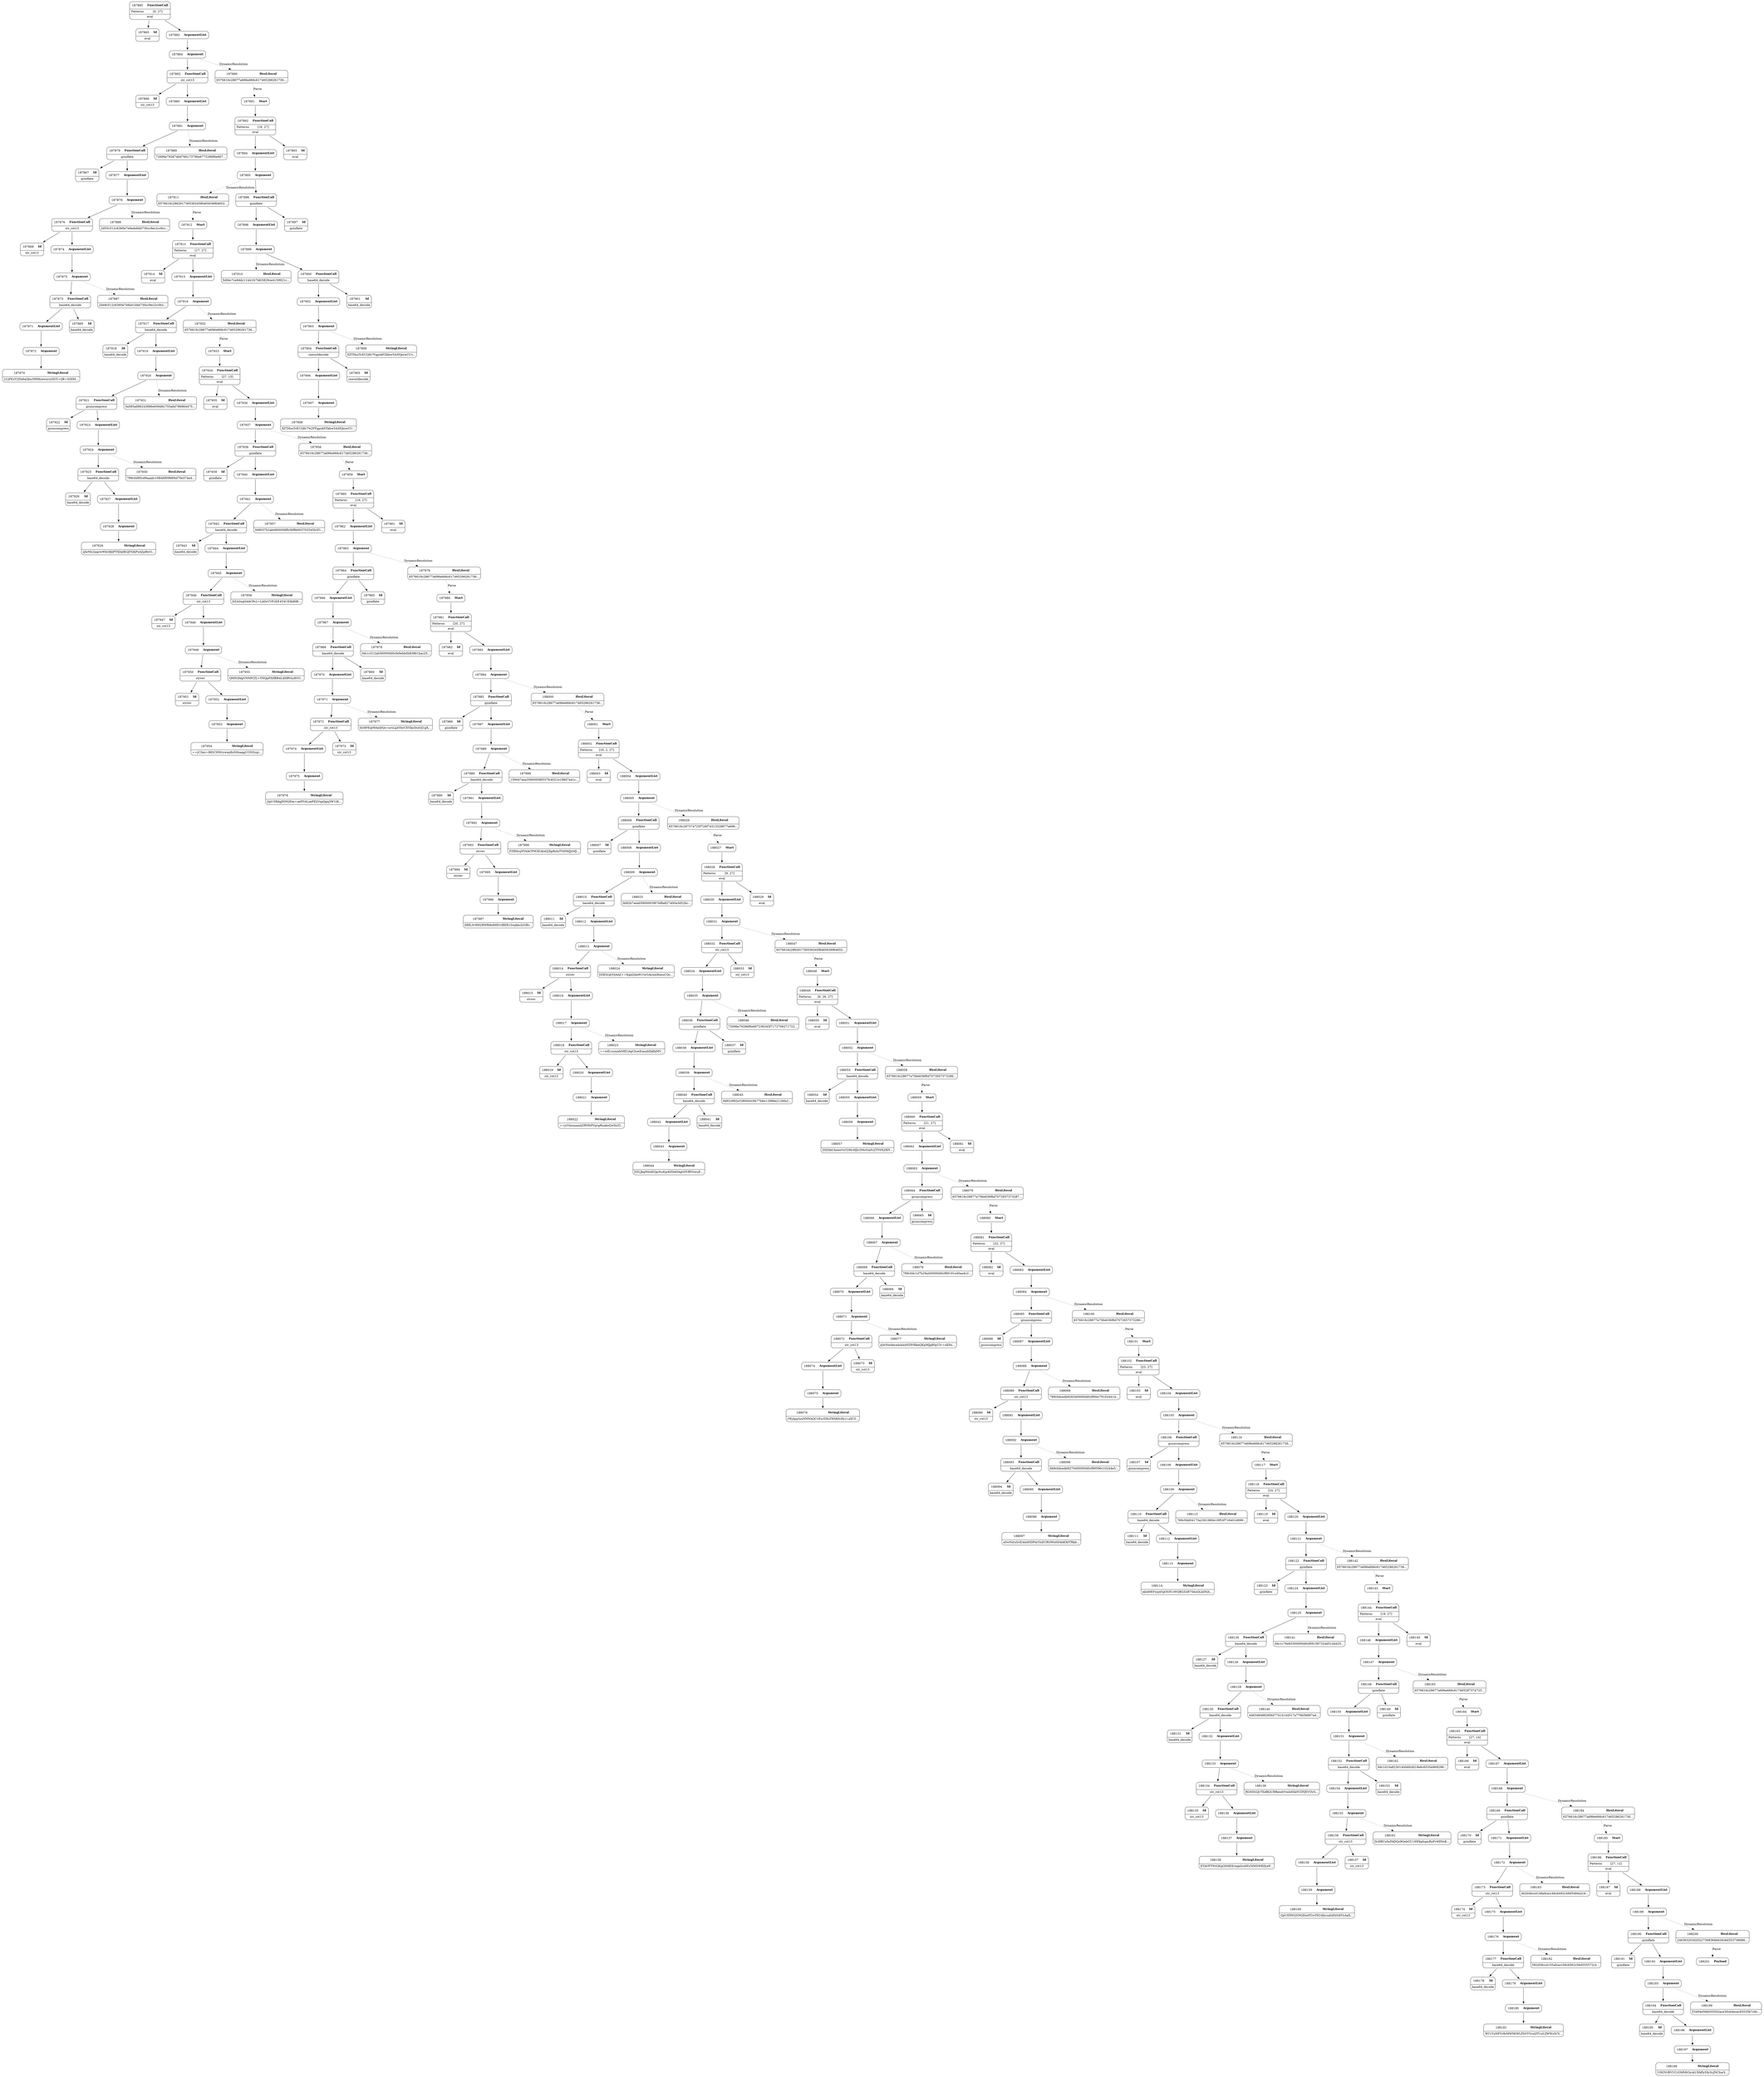 digraph ast {
node [shape=none];
187906 [label=<<TABLE border='1' cellspacing='0' cellpadding='10' style='rounded' ><TR><TD border='0'>187906</TD><TD border='0'><B>ArgumentList</B></TD></TR></TABLE>>];
187906 -> 187907 [weight=2];
187907 [label=<<TABLE border='1' cellspacing='0' cellpadding='10' style='rounded' ><TR><TD border='0'>187907</TD><TD border='0'><B>Argument</B></TD></TR></TABLE>>];
187907 -> 187908 [weight=2];
187904 [label=<<TABLE border='1' cellspacing='0' cellpadding='10' style='rounded' ><TR><TD border='0'>187904</TD><TD border='0'><B>FunctionCall</B></TD></TR><HR/><TR><TD border='0' cellpadding='5' colspan='2'>rawurldecode</TD></TR></TABLE>>];
187904 -> 187905 [weight=2];
187904 -> 187906 [weight=2];
187905 [label=<<TABLE border='1' cellspacing='0' cellpadding='10' style='rounded' ><TR><TD border='0'>187905</TD><TD border='0'><B>Id</B></TD></TR><HR/><TR><TD border='0' cellpadding='5' colspan='2'>rawurldecode</TD></TR></TABLE>>];
187910 [label=<<TABLE border='1' cellspacing='0' cellpadding='10' style='rounded' ><TR><TD border='0'>187910</TD><TD border='0'><B>HexLiteral</B></TD></TR><HR/><TR><TD border='0' cellpadding='5' colspan='2'>5d94c7ce84dc11441fc7bfc5829ce4159921c...</TD></TR></TABLE>>];
187911 [label=<<TABLE border='1' cellspacing='0' cellpadding='10' style='rounded' ><TR><TD border='0'>187911</TD><TD border='0'><B>HexLiteral</B></TD></TR><HR/><TR><TD border='0' cellpadding='5' colspan='2'>6576616c286261736536345f6465636f64652...</TD></TR></TABLE>>];
187911 -> 187912 [style=dotted,label=Parse];
187908 [label=<<TABLE border='1' cellspacing='0' cellpadding='10' style='rounded' ><TR><TD border='0'>187908</TD><TD border='0'><B>StringLiteral</B></TD></TR><HR/><TR><TD border='0' cellpadding='5' colspan='2'>XZTHzoTcEUQfx7%2FFgpzkFZkhw5A3FjkzwCU...</TD></TR></TABLE>>];
187909 [label=<<TABLE border='1' cellspacing='0' cellpadding='10' style='rounded' ><TR><TD border='0'>187909</TD><TD border='0'><B>StringLiteral</B></TD></TR><HR/><TR><TD border='0' cellpadding='5' colspan='2'>XZTHzoTcEUQfx7FgpzkFZkhw5A3FjkzwCUv...</TD></TR></TABLE>>];
187914 [label=<<TABLE border='1' cellspacing='0' cellpadding='10' style='rounded' ><TR><TD border='0'>187914</TD><TD border='0'><B>Id</B></TD></TR><HR/><TR><TD border='0' cellpadding='5' colspan='2'>eval</TD></TR></TABLE>>];
187915 [label=<<TABLE border='1' cellspacing='0' cellpadding='10' style='rounded' ><TR><TD border='0'>187915</TD><TD border='0'><B>ArgumentList</B></TD></TR></TABLE>>];
187915 -> 187916 [weight=2];
187912 [label=<<TABLE border='1' cellspacing='0' cellpadding='10' style='rounded' ><TR><TD border='0'>187912</TD><TD border='0'><B>Start</B></TD></TR></TABLE>>];
187912 -> 187913 [weight=2];
187913 [label=<<TABLE border='1' cellspacing='0' cellpadding='10' style='rounded' ><TR><TD border='0'>187913</TD><TD border='0'><B>FunctionCall</B></TD></TR><HR/><TR><TD border='0' cellpadding='5'>Patterns</TD><TD border='0' cellpadding='5'>[17, 27]</TD></TR><HR/><TR><TD border='0' cellpadding='5' colspan='2'>eval</TD></TR></TABLE>>];
187913 -> 187914 [weight=2];
187913 -> 187915 [weight=2];
187918 [label=<<TABLE border='1' cellspacing='0' cellpadding='10' style='rounded' ><TR><TD border='0'>187918</TD><TD border='0'><B>Id</B></TD></TR><HR/><TR><TD border='0' cellpadding='5' colspan='2'>base64_decode</TD></TR></TABLE>>];
187919 [label=<<TABLE border='1' cellspacing='0' cellpadding='10' style='rounded' ><TR><TD border='0'>187919</TD><TD border='0'><B>ArgumentList</B></TD></TR></TABLE>>];
187919 -> 187920 [weight=2];
187916 [label=<<TABLE border='1' cellspacing='0' cellpadding='10' style='rounded' ><TR><TD border='0'>187916</TD><TD border='0'><B>Argument</B></TD></TR></TABLE>>];
187916 -> 187917 [weight=2];
187916 -> 187932 [style=dotted,label=DynamicResolution];
187917 [label=<<TABLE border='1' cellspacing='0' cellpadding='10' style='rounded' ><TR><TD border='0'>187917</TD><TD border='0'><B>FunctionCall</B></TD></TR><HR/><TR><TD border='0' cellpadding='5' colspan='2'>base64_decode</TD></TR></TABLE>>];
187917 -> 187918 [weight=2];
187917 -> 187919 [weight=2];
187922 [label=<<TABLE border='1' cellspacing='0' cellpadding='10' style='rounded' ><TR><TD border='0'>187922</TD><TD border='0'><B>Id</B></TD></TR><HR/><TR><TD border='0' cellpadding='5' colspan='2'>gzuncompress</TD></TR></TABLE>>];
187923 [label=<<TABLE border='1' cellspacing='0' cellpadding='10' style='rounded' ><TR><TD border='0'>187923</TD><TD border='0'><B>ArgumentList</B></TD></TR></TABLE>>];
187923 -> 187924 [weight=2];
187920 [label=<<TABLE border='1' cellspacing='0' cellpadding='10' style='rounded' ><TR><TD border='0'>187920</TD><TD border='0'><B>Argument</B></TD></TR></TABLE>>];
187920 -> 187921 [weight=2];
187920 -> 187931 [style=dotted,label=DynamicResolution];
187921 [label=<<TABLE border='1' cellspacing='0' cellpadding='10' style='rounded' ><TR><TD border='0'>187921</TD><TD border='0'><B>FunctionCall</B></TD></TR><HR/><TR><TD border='0' cellpadding='5' colspan='2'>gzuncompress</TD></TR></TABLE>>];
187921 -> 187922 [weight=2];
187921 -> 187923 [weight=2];
187926 [label=<<TABLE border='1' cellspacing='0' cellpadding='10' style='rounded' ><TR><TD border='0'>187926</TD><TD border='0'><B>Id</B></TD></TR><HR/><TR><TD border='0' cellpadding='5' colspan='2'>base64_decode</TD></TR></TABLE>>];
187927 [label=<<TABLE border='1' cellspacing='0' cellpadding='10' style='rounded' ><TR><TD border='0'>187927</TD><TD border='0'><B>ArgumentList</B></TD></TR></TABLE>>];
187927 -> 187928 [weight=2];
187924 [label=<<TABLE border='1' cellspacing='0' cellpadding='10' style='rounded' ><TR><TD border='0'>187924</TD><TD border='0'><B>Argument</B></TD></TR></TABLE>>];
187924 -> 187925 [weight=2];
187924 -> 187930 [style=dotted,label=DynamicResolution];
187925 [label=<<TABLE border='1' cellspacing='0' cellpadding='10' style='rounded' ><TR><TD border='0'>187925</TD><TD border='0'><B>FunctionCall</B></TD></TR><HR/><TR><TD border='0' cellpadding='5' colspan='2'>base64_decode</TD></TR></TABLE>>];
187925 -> 187926 [weight=2];
187925 -> 187927 [weight=2];
187930 [label=<<TABLE border='1' cellspacing='0' cellpadding='10' style='rounded' ><TR><TD border='0'>187930</TD><TD border='0'><B>HexLiteral</B></TD></TR><HR/><TR><TD border='0' cellpadding='5' colspan='2'>789c0d95cd9aaabc16846f0988f4d70e374a4...</TD></TR></TABLE>>];
187931 [label=<<TABLE border='1' cellspacing='0' cellpadding='10' style='rounded' ><TR><TD border='0'>187931</TD><TD border='0'><B>HexLiteral</B></TD></TR><HR/><TR><TD border='0' cellpadding='5' colspan='2'>5a585a686243686e656d6c755a6d786864475...</TD></TR></TABLE>>];
187928 [label=<<TABLE border='1' cellspacing='0' cellpadding='10' style='rounded' ><TR><TD border='0'>187928</TD><TD border='0'><B>Argument</B></TD></TR></TABLE>>];
187928 -> 187929 [weight=2];
187929 [label=<<TABLE border='1' cellspacing='0' cellpadding='10' style='rounded' ><TR><TD border='0'>187929</TD><TD border='0'><B>StringLiteral</B></TD></TR><HR/><TR><TD border='0' cellpadding='5' colspan='2'>eJwNlc2aqrwWhG8JiPTXDjdKQJTQhPxAZpBwO...</TD></TR></TABLE>>];
187934 [label=<<TABLE border='1' cellspacing='0' cellpadding='10' style='rounded' ><TR><TD border='0'>187934</TD><TD border='0'><B>FunctionCall</B></TD></TR><HR/><TR><TD border='0' cellpadding='5'>Patterns</TD><TD border='0' cellpadding='5'>[27, 15]</TD></TR><HR/><TR><TD border='0' cellpadding='5' colspan='2'>eval</TD></TR></TABLE>>];
187934 -> 187935 [weight=2];
187934 -> 187936 [weight=2];
187935 [label=<<TABLE border='1' cellspacing='0' cellpadding='10' style='rounded' ><TR><TD border='0'>187935</TD><TD border='0'><B>Id</B></TD></TR><HR/><TR><TD border='0' cellpadding='5' colspan='2'>eval</TD></TR></TABLE>>];
187932 [label=<<TABLE border='1' cellspacing='0' cellpadding='10' style='rounded' ><TR><TD border='0'>187932</TD><TD border='0'><B>HexLiteral</B></TD></TR><HR/><TR><TD border='0' cellpadding='5' colspan='2'>6576616c28677a696e666c617465286261736...</TD></TR></TABLE>>];
187932 -> 187933 [style=dotted,label=Parse];
187933 [label=<<TABLE border='1' cellspacing='0' cellpadding='10' style='rounded' ><TR><TD border='0'>187933</TD><TD border='0'><B>Start</B></TD></TR></TABLE>>];
187933 -> 187934 [weight=2];
187938 [label=<<TABLE border='1' cellspacing='0' cellpadding='10' style='rounded' ><TR><TD border='0'>187938</TD><TD border='0'><B>FunctionCall</B></TD></TR><HR/><TR><TD border='0' cellpadding='5' colspan='2'>gzinflate</TD></TR></TABLE>>];
187938 -> 187939 [weight=2];
187938 -> 187940 [weight=2];
187939 [label=<<TABLE border='1' cellspacing='0' cellpadding='10' style='rounded' ><TR><TD border='0'>187939</TD><TD border='0'><B>Id</B></TD></TR><HR/><TR><TD border='0' cellpadding='5' colspan='2'>gzinflate</TD></TR></TABLE>>];
187936 [label=<<TABLE border='1' cellspacing='0' cellpadding='10' style='rounded' ><TR><TD border='0'>187936</TD><TD border='0'><B>ArgumentList</B></TD></TR></TABLE>>];
187936 -> 187937 [weight=2];
187937 [label=<<TABLE border='1' cellspacing='0' cellpadding='10' style='rounded' ><TR><TD border='0'>187937</TD><TD border='0'><B>Argument</B></TD></TR></TABLE>>];
187937 -> 187938 [weight=2];
187937 -> 187958 [style=dotted,label=DynamicResolution];
187942 [label=<<TABLE border='1' cellspacing='0' cellpadding='10' style='rounded' ><TR><TD border='0'>187942</TD><TD border='0'><B>FunctionCall</B></TD></TR><HR/><TR><TD border='0' cellpadding='5' colspan='2'>base64_decode</TD></TR></TABLE>>];
187942 -> 187943 [weight=2];
187942 -> 187944 [weight=2];
187943 [label=<<TABLE border='1' cellspacing='0' cellpadding='10' style='rounded' ><TR><TD border='0'>187943</TD><TD border='0'><B>Id</B></TD></TR><HR/><TR><TD border='0' cellpadding='5' colspan='2'>base64_decode</TD></TR></TABLE>>];
187940 [label=<<TABLE border='1' cellspacing='0' cellpadding='10' style='rounded' ><TR><TD border='0'>187940</TD><TD border='0'><B>ArgumentList</B></TD></TR></TABLE>>];
187940 -> 187941 [weight=2];
187941 [label=<<TABLE border='1' cellspacing='0' cellpadding='10' style='rounded' ><TR><TD border='0'>187941</TD><TD border='0'><B>Argument</B></TD></TR></TABLE>>];
187941 -> 187942 [weight=2];
187941 -> 187957 [style=dotted,label=DynamicResolution];
187946 [label=<<TABLE border='1' cellspacing='0' cellpadding='10' style='rounded' ><TR><TD border='0'>187946</TD><TD border='0'><B>FunctionCall</B></TD></TR><HR/><TR><TD border='0' cellpadding='5' colspan='2'>str_rot13</TD></TR></TABLE>>];
187946 -> 187947 [weight=2];
187946 -> 187948 [weight=2];
187947 [label=<<TABLE border='1' cellspacing='0' cellpadding='10' style='rounded' ><TR><TD border='0'>187947</TD><TD border='0'><B>Id</B></TD></TR><HR/><TR><TD border='0' cellpadding='5' colspan='2'>str_rot13</TD></TR></TABLE>>];
187944 [label=<<TABLE border='1' cellspacing='0' cellpadding='10' style='rounded' ><TR><TD border='0'>187944</TD><TD border='0'><B>ArgumentList</B></TD></TR></TABLE>>];
187944 -> 187945 [weight=2];
187945 [label=<<TABLE border='1' cellspacing='0' cellpadding='10' style='rounded' ><TR><TD border='0'>187945</TD><TD border='0'><B>Argument</B></TD></TR></TABLE>>];
187945 -> 187946 [weight=2];
187945 -> 187956 [style=dotted,label=DynamicResolution];
187950 [label=<<TABLE border='1' cellspacing='0' cellpadding='10' style='rounded' ><TR><TD border='0'>187950</TD><TD border='0'><B>FunctionCall</B></TD></TR><HR/><TR><TD border='0' cellpadding='5' colspan='2'>strrev</TD></TR></TABLE>>];
187950 -> 187951 [weight=2];
187950 -> 187952 [weight=2];
187951 [label=<<TABLE border='1' cellspacing='0' cellpadding='10' style='rounded' ><TR><TD border='0'>187951</TD><TD border='0'><B>Id</B></TD></TR><HR/><TR><TD border='0' cellpadding='5' colspan='2'>strrev</TD></TR></TABLE>>];
187948 [label=<<TABLE border='1' cellspacing='0' cellpadding='10' style='rounded' ><TR><TD border='0'>187948</TD><TD border='0'><B>ArgumentList</B></TD></TR></TABLE>>];
187948 -> 187949 [weight=2];
187949 [label=<<TABLE border='1' cellspacing='0' cellpadding='10' style='rounded' ><TR><TD border='0'>187949</TD><TD border='0'><B>Argument</B></TD></TR></TABLE>>];
187949 -> 187950 [weight=2];
187949 -> 187955 [style=dotted,label=DynamicResolution];
187954 [label=<<TABLE border='1' cellspacing='0' cellpadding='10' style='rounded' ><TR><TD border='0'>187954</TD><TD border='0'><B>StringLiteral</B></TD></TR><HR/><TR><TD border='0' cellpadding='5' colspan='2'>==jC3mi+885CHWrywmj8sSHoaqgUONSygi...</TD></TR></TABLE>>];
187955 [label=<<TABLE border='1' cellspacing='0' cellpadding='10' style='rounded' ><TR><TD border='0'>187955</TD><TD border='0'><B>StringLiteral</B></TD></TR><HR/><TR><TD border='0' cellpadding='5' colspan='2'>QMN3fdgVNNPCf2+YNQpPISfRR4L4HRVxy8VO...</TD></TR></TABLE>>];
187952 [label=<<TABLE border='1' cellspacing='0' cellpadding='10' style='rounded' ><TR><TD border='0'>187952</TD><TD border='0'><B>ArgumentList</B></TD></TR></TABLE>>];
187952 -> 187953 [weight=2];
187953 [label=<<TABLE border='1' cellspacing='0' cellpadding='10' style='rounded' ><TR><TD border='0'>187953</TD><TD border='0'><B>Argument</B></TD></TR></TABLE>>];
187953 -> 187954 [weight=2];
187958 [label=<<TABLE border='1' cellspacing='0' cellpadding='10' style='rounded' ><TR><TD border='0'>187958</TD><TD border='0'><B>HexLiteral</B></TD></TR><HR/><TR><TD border='0' cellpadding='5' colspan='2'>6576616c28677a696e666c617465286261736...</TD></TR></TABLE>>];
187958 -> 187959 [style=dotted,label=Parse];
187959 [label=<<TABLE border='1' cellspacing='0' cellpadding='10' style='rounded' ><TR><TD border='0'>187959</TD><TD border='0'><B>Start</B></TD></TR></TABLE>>];
187959 -> 187960 [weight=2];
187956 [label=<<TABLE border='1' cellspacing='0' cellpadding='10' style='rounded' ><TR><TD border='0'>187956</TD><TD border='0'><B>StringLiteral</B></TD></TR><HR/><TR><TD border='0' cellpadding='5' colspan='2'>DZA3sqtIAACPs2+LADcCVFsEE4Y4UEIkl8IB...</TD></TR></TABLE>>];
187957 [label=<<TABLE border='1' cellspacing='0' cellpadding='10' style='rounded' ><TR><TD border='0'>187957</TD><TD border='0'><B>HexLiteral</B></TD></TR><HR/><TR><TD border='0' cellpadding='5' colspan='2'>0d9037b2ab4800008fb36f8b003702545b3f1...</TD></TR></TABLE>>];
187962 [label=<<TABLE border='1' cellspacing='0' cellpadding='10' style='rounded' ><TR><TD border='0'>187962</TD><TD border='0'><B>ArgumentList</B></TD></TR></TABLE>>];
187962 -> 187963 [weight=2];
187963 [label=<<TABLE border='1' cellspacing='0' cellpadding='10' style='rounded' ><TR><TD border='0'>187963</TD><TD border='0'><B>Argument</B></TD></TR></TABLE>>];
187963 -> 187964 [weight=2];
187963 -> 187979 [style=dotted,label=DynamicResolution];
187960 [label=<<TABLE border='1' cellspacing='0' cellpadding='10' style='rounded' ><TR><TD border='0'>187960</TD><TD border='0'><B>FunctionCall</B></TD></TR><HR/><TR><TD border='0' cellpadding='5'>Patterns</TD><TD border='0' cellpadding='5'>[19, 27]</TD></TR><HR/><TR><TD border='0' cellpadding='5' colspan='2'>eval</TD></TR></TABLE>>];
187960 -> 187961 [weight=2];
187960 -> 187962 [weight=2];
187961 [label=<<TABLE border='1' cellspacing='0' cellpadding='10' style='rounded' ><TR><TD border='0'>187961</TD><TD border='0'><B>Id</B></TD></TR><HR/><TR><TD border='0' cellpadding='5' colspan='2'>eval</TD></TR></TABLE>>];
187966 [label=<<TABLE border='1' cellspacing='0' cellpadding='10' style='rounded' ><TR><TD border='0'>187966</TD><TD border='0'><B>ArgumentList</B></TD></TR></TABLE>>];
187966 -> 187967 [weight=2];
187967 [label=<<TABLE border='1' cellspacing='0' cellpadding='10' style='rounded' ><TR><TD border='0'>187967</TD><TD border='0'><B>Argument</B></TD></TR></TABLE>>];
187967 -> 187968 [weight=2];
187967 -> 187978 [style=dotted,label=DynamicResolution];
187964 [label=<<TABLE border='1' cellspacing='0' cellpadding='10' style='rounded' ><TR><TD border='0'>187964</TD><TD border='0'><B>FunctionCall</B></TD></TR><HR/><TR><TD border='0' cellpadding='5' colspan='2'>gzinflate</TD></TR></TABLE>>];
187964 -> 187965 [weight=2];
187964 -> 187966 [weight=2];
187965 [label=<<TABLE border='1' cellspacing='0' cellpadding='10' style='rounded' ><TR><TD border='0'>187965</TD><TD border='0'><B>Id</B></TD></TR><HR/><TR><TD border='0' cellpadding='5' colspan='2'>gzinflate</TD></TR></TABLE>>];
187970 [label=<<TABLE border='1' cellspacing='0' cellpadding='10' style='rounded' ><TR><TD border='0'>187970</TD><TD border='0'><B>ArgumentList</B></TD></TR></TABLE>>];
187970 -> 187971 [weight=2];
187971 [label=<<TABLE border='1' cellspacing='0' cellpadding='10' style='rounded' ><TR><TD border='0'>187971</TD><TD border='0'><B>Argument</B></TD></TR></TABLE>>];
187971 -> 187972 [weight=2];
187971 -> 187977 [style=dotted,label=DynamicResolution];
187968 [label=<<TABLE border='1' cellspacing='0' cellpadding='10' style='rounded' ><TR><TD border='0'>187968</TD><TD border='0'><B>FunctionCall</B></TD></TR><HR/><TR><TD border='0' cellpadding='5' colspan='2'>base64_decode</TD></TR></TABLE>>];
187968 -> 187969 [weight=2];
187968 -> 187970 [weight=2];
187969 [label=<<TABLE border='1' cellspacing='0' cellpadding='10' style='rounded' ><TR><TD border='0'>187969</TD><TD border='0'><B>Id</B></TD></TR><HR/><TR><TD border='0' cellpadding='5' colspan='2'>base64_decode</TD></TR></TABLE>>];
187974 [label=<<TABLE border='1' cellspacing='0' cellpadding='10' style='rounded' ><TR><TD border='0'>187974</TD><TD border='0'><B>ArgumentList</B></TD></TR></TABLE>>];
187974 -> 187975 [weight=2];
187975 [label=<<TABLE border='1' cellspacing='0' cellpadding='10' style='rounded' ><TR><TD border='0'>187975</TD><TD border='0'><B>Argument</B></TD></TR></TABLE>>];
187975 -> 187976 [weight=2];
187972 [label=<<TABLE border='1' cellspacing='0' cellpadding='10' style='rounded' ><TR><TD border='0'>187972</TD><TD border='0'><B>FunctionCall</B></TD></TR><HR/><TR><TD border='0' cellpadding='5' colspan='2'>str_rot13</TD></TR></TABLE>>];
187972 -> 187973 [weight=2];
187972 -> 187974 [weight=2];
187973 [label=<<TABLE border='1' cellspacing='0' cellpadding='10' style='rounded' ><TR><TD border='0'>187973</TD><TD border='0'><B>Id</B></TD></TR><HR/><TR><TD border='0' cellpadding='5' colspan='2'>str_rot13</TD></TR></TABLE>>];
187978 [label=<<TABLE border='1' cellspacing='0' cellpadding='10' style='rounded' ><TR><TD border='0'>187978</TD><TD border='0'><B>HexLiteral</B></TD></TR><HR/><TR><TD border='0' cellpadding='5' colspan='2'>0dc1c512ab560000d0cfe9ebb0b83861bac25...</TD></TR></TABLE>>];
187979 [label=<<TABLE border='1' cellspacing='0' cellpadding='10' style='rounded' ><TR><TD border='0'>187979</TD><TD border='0'><B>HexLiteral</B></TD></TR><HR/><TR><TD border='0' cellpadding='5' colspan='2'>6576616c28677a696e666c617465286261736...</TD></TR></TABLE>>];
187979 -> 187980 [style=dotted,label=Parse];
187976 [label=<<TABLE border='1' cellspacing='0' cellpadding='10' style='rounded' ><TR><TD border='0'>187976</TD><TD border='0'><B>StringLiteral</B></TD></TR><HR/><TR><TD border='0' cellpadding='5' colspan='2'>QpUSRdgJNNQDm+aefYt4LoePKLVxpQpq3W1tK...</TD></TR></TABLE>>];
187977 [label=<<TABLE border='1' cellspacing='0' cellpadding='10' style='rounded' ><TR><TD border='0'>187977</TD><TD border='0'><B>StringLiteral</B></TD></TR><HR/><TR><TD border='0' cellpadding='5' colspan='2'>DcHFEqtWAADQz+nrsLg4YbrCXYIkcDcd3J1gX...</TD></TR></TABLE>>];
187982 [label=<<TABLE border='1' cellspacing='0' cellpadding='10' style='rounded' ><TR><TD border='0'>187982</TD><TD border='0'><B>Id</B></TD></TR><HR/><TR><TD border='0' cellpadding='5' colspan='2'>eval</TD></TR></TABLE>>];
187983 [label=<<TABLE border='1' cellspacing='0' cellpadding='10' style='rounded' ><TR><TD border='0'>187983</TD><TD border='0'><B>ArgumentList</B></TD></TR></TABLE>>];
187983 -> 187984 [weight=2];
187980 [label=<<TABLE border='1' cellspacing='0' cellpadding='10' style='rounded' ><TR><TD border='0'>187980</TD><TD border='0'><B>Start</B></TD></TR></TABLE>>];
187980 -> 187981 [weight=2];
187981 [label=<<TABLE border='1' cellspacing='0' cellpadding='10' style='rounded' ><TR><TD border='0'>187981</TD><TD border='0'><B>FunctionCall</B></TD></TR><HR/><TR><TD border='0' cellpadding='5'>Patterns</TD><TD border='0' cellpadding='5'>[20, 27]</TD></TR><HR/><TR><TD border='0' cellpadding='5' colspan='2'>eval</TD></TR></TABLE>>];
187981 -> 187982 [weight=2];
187981 -> 187983 [weight=2];
187986 [label=<<TABLE border='1' cellspacing='0' cellpadding='10' style='rounded' ><TR><TD border='0'>187986</TD><TD border='0'><B>Id</B></TD></TR><HR/><TR><TD border='0' cellpadding='5' colspan='2'>gzinflate</TD></TR></TABLE>>];
187987 [label=<<TABLE border='1' cellspacing='0' cellpadding='10' style='rounded' ><TR><TD border='0'>187987</TD><TD border='0'><B>ArgumentList</B></TD></TR></TABLE>>];
187987 -> 187988 [weight=2];
187984 [label=<<TABLE border='1' cellspacing='0' cellpadding='10' style='rounded' ><TR><TD border='0'>187984</TD><TD border='0'><B>Argument</B></TD></TR></TABLE>>];
187984 -> 187985 [weight=2];
187984 -> 188000 [style=dotted,label=DynamicResolution];
187985 [label=<<TABLE border='1' cellspacing='0' cellpadding='10' style='rounded' ><TR><TD border='0'>187985</TD><TD border='0'><B>FunctionCall</B></TD></TR><HR/><TR><TD border='0' cellpadding='5' colspan='2'>gzinflate</TD></TR></TABLE>>];
187985 -> 187986 [weight=2];
187985 -> 187987 [weight=2];
187990 [label=<<TABLE border='1' cellspacing='0' cellpadding='10' style='rounded' ><TR><TD border='0'>187990</TD><TD border='0'><B>Id</B></TD></TR><HR/><TR><TD border='0' cellpadding='5' colspan='2'>base64_decode</TD></TR></TABLE>>];
187991 [label=<<TABLE border='1' cellspacing='0' cellpadding='10' style='rounded' ><TR><TD border='0'>187991</TD><TD border='0'><B>ArgumentList</B></TD></TR></TABLE>>];
187991 -> 187992 [weight=2];
187988 [label=<<TABLE border='1' cellspacing='0' cellpadding='10' style='rounded' ><TR><TD border='0'>187988</TD><TD border='0'><B>Argument</B></TD></TR></TABLE>>];
187988 -> 187989 [weight=2];
187988 -> 187999 [style=dotted,label=DynamicResolution];
187989 [label=<<TABLE border='1' cellspacing='0' cellpadding='10' style='rounded' ><TR><TD border='0'>187989</TD><TD border='0'><B>FunctionCall</B></TD></TR><HR/><TR><TD border='0' cellpadding='5' colspan='2'>base64_decode</TD></TR></TABLE>>];
187989 -> 187990 [weight=2];
187989 -> 187991 [weight=2];
187994 [label=<<TABLE border='1' cellspacing='0' cellpadding='10' style='rounded' ><TR><TD border='0'>187994</TD><TD border='0'><B>Id</B></TD></TR><HR/><TR><TD border='0' cellpadding='5' colspan='2'>strrev</TD></TR></TABLE>>];
187995 [label=<<TABLE border='1' cellspacing='0' cellpadding='10' style='rounded' ><TR><TD border='0'>187995</TD><TD border='0'><B>ArgumentList</B></TD></TR></TABLE>>];
187995 -> 187996 [weight=2];
187992 [label=<<TABLE border='1' cellspacing='0' cellpadding='10' style='rounded' ><TR><TD border='0'>187992</TD><TD border='0'><B>Argument</B></TD></TR></TABLE>>];
187992 -> 187993 [weight=2];
187992 -> 187998 [style=dotted,label=DynamicResolution];
187993 [label=<<TABLE border='1' cellspacing='0' cellpadding='10' style='rounded' ><TR><TD border='0'>187993</TD><TD border='0'><B>FunctionCall</B></TD></TR><HR/><TR><TD border='0' cellpadding='5' colspan='2'>strrev</TD></TR></TABLE>>];
187993 -> 187994 [weight=2];
187993 -> 187995 [weight=2];
187998 [label=<<TABLE border='1' cellspacing='0' cellpadding='10' style='rounded' ><TR><TD border='0'>187998</TD><TD border='0'><B>StringLiteral</B></TD></TR><HR/><TR><TD border='0' cellpadding='5' colspan='2'>FZRHrqNYAACPM3EAh4ZjXpBzhiTYdN6JJsMJ...</TD></TR></TABLE>>];
187999 [label=<<TABLE border='1' cellspacing='0' cellpadding='10' style='rounded' ><TR><TD border='0'>187999</TD><TD border='0'><B>HexLiteral</B></TD></TR><HR/><TR><TD border='0' cellpadding='5' colspan='2'>159447aea35800008f337fc4021e198d7a41c...</TD></TR></TABLE>>];
187996 [label=<<TABLE border='1' cellspacing='0' cellpadding='10' style='rounded' ><TR><TD border='0'>187996</TD><TD border='0'><B>Argument</B></TD></TR></TABLE>>];
187996 -> 187997 [weight=2];
187997 [label=<<TABLE border='1' cellspacing='0' cellpadding='10' style='rounded' ><TR><TD border='0'>187997</TD><TD border='0'><B>StringLiteral</B></TD></TR><HR/><TR><TD border='0' cellpadding='5' colspan='2'>D8fL3v9M2RWRl6dMH1tBEB1Swjkbcl2GBv...</TD></TR></TABLE>>];
188002 [label=<<TABLE border='1' cellspacing='0' cellpadding='10' style='rounded' ><TR><TD border='0'>188002</TD><TD border='0'><B>FunctionCall</B></TD></TR><HR/><TR><TD border='0' cellpadding='5'>Patterns</TD><TD border='0' cellpadding='5'>[16, 2, 27]</TD></TR><HR/><TR><TD border='0' cellpadding='5' colspan='2'>eval</TD></TR></TABLE>>];
188002 -> 188003 [weight=2];
188002 -> 188004 [weight=2];
188003 [label=<<TABLE border='1' cellspacing='0' cellpadding='10' style='rounded' ><TR><TD border='0'>188003</TD><TD border='0'><B>Id</B></TD></TR><HR/><TR><TD border='0' cellpadding='5' colspan='2'>eval</TD></TR></TABLE>>];
188000 [label=<<TABLE border='1' cellspacing='0' cellpadding='10' style='rounded' ><TR><TD border='0'>188000</TD><TD border='0'><B>HexLiteral</B></TD></TR><HR/><TR><TD border='0' cellpadding='5' colspan='2'>6576616c28677a696e666c617465286261736...</TD></TR></TABLE>>];
188000 -> 188001 [style=dotted,label=Parse];
188001 [label=<<TABLE border='1' cellspacing='0' cellpadding='10' style='rounded' ><TR><TD border='0'>188001</TD><TD border='0'><B>Start</B></TD></TR></TABLE>>];
188001 -> 188002 [weight=2];
188006 [label=<<TABLE border='1' cellspacing='0' cellpadding='10' style='rounded' ><TR><TD border='0'>188006</TD><TD border='0'><B>FunctionCall</B></TD></TR><HR/><TR><TD border='0' cellpadding='5' colspan='2'>gzinflate</TD></TR></TABLE>>];
188006 -> 188007 [weight=2];
188006 -> 188008 [weight=2];
188007 [label=<<TABLE border='1' cellspacing='0' cellpadding='10' style='rounded' ><TR><TD border='0'>188007</TD><TD border='0'><B>Id</B></TD></TR><HR/><TR><TD border='0' cellpadding='5' colspan='2'>gzinflate</TD></TR></TABLE>>];
188004 [label=<<TABLE border='1' cellspacing='0' cellpadding='10' style='rounded' ><TR><TD border='0'>188004</TD><TD border='0'><B>ArgumentList</B></TD></TR></TABLE>>];
188004 -> 188005 [weight=2];
188005 [label=<<TABLE border='1' cellspacing='0' cellpadding='10' style='rounded' ><TR><TD border='0'>188005</TD><TD border='0'><B>Argument</B></TD></TR></TABLE>>];
188005 -> 188006 [weight=2];
188005 -> 188026 [style=dotted,label=DynamicResolution];
188010 [label=<<TABLE border='1' cellspacing='0' cellpadding='10' style='rounded' ><TR><TD border='0'>188010</TD><TD border='0'><B>FunctionCall</B></TD></TR><HR/><TR><TD border='0' cellpadding='5' colspan='2'>base64_decode</TD></TR></TABLE>>];
188010 -> 188011 [weight=2];
188010 -> 188012 [weight=2];
188011 [label=<<TABLE border='1' cellspacing='0' cellpadding='10' style='rounded' ><TR><TD border='0'>188011</TD><TD border='0'><B>Id</B></TD></TR><HR/><TR><TD border='0' cellpadding='5' colspan='2'>base64_decode</TD></TR></TABLE>>];
188008 [label=<<TABLE border='1' cellspacing='0' cellpadding='10' style='rounded' ><TR><TD border='0'>188008</TD><TD border='0'><B>ArgumentList</B></TD></TR></TABLE>>];
188008 -> 188009 [weight=2];
188009 [label=<<TABLE border='1' cellspacing='0' cellpadding='10' style='rounded' ><TR><TD border='0'>188009</TD><TD border='0'><B>Argument</B></TD></TR></TABLE>>];
188009 -> 188010 [weight=2];
188009 -> 188025 [style=dotted,label=DynamicResolution];
188014 [label=<<TABLE border='1' cellspacing='0' cellpadding='10' style='rounded' ><TR><TD border='0'>188014</TD><TD border='0'><B>FunctionCall</B></TD></TR><HR/><TR><TD border='0' cellpadding='5' colspan='2'>strrev</TD></TR></TABLE>>];
188014 -> 188015 [weight=2];
188014 -> 188016 [weight=2];
188015 [label=<<TABLE border='1' cellspacing='0' cellpadding='10' style='rounded' ><TR><TD border='0'>188015</TD><TD border='0'><B>Id</B></TD></TR><HR/><TR><TD border='0' cellpadding='5' colspan='2'>strrev</TD></TR></TABLE>>];
188012 [label=<<TABLE border='1' cellspacing='0' cellpadding='10' style='rounded' ><TR><TD border='0'>188012</TD><TD border='0'><B>ArgumentList</B></TD></TR></TABLE>>];
188012 -> 188013 [weight=2];
188013 [label=<<TABLE border='1' cellspacing='0' cellpadding='10' style='rounded' ><TR><TD border='0'>188013</TD><TD border='0'><B>Argument</B></TD></TR></TABLE>>];
188013 -> 188014 [weight=2];
188013 -> 188024 [style=dotted,label=DynamicResolution];
188018 [label=<<TABLE border='1' cellspacing='0' cellpadding='10' style='rounded' ><TR><TD border='0'>188018</TD><TD border='0'><B>FunctionCall</B></TD></TR><HR/><TR><TD border='0' cellpadding='5' colspan='2'>str_rot13</TD></TR></TABLE>>];
188018 -> 188019 [weight=2];
188018 -> 188020 [weight=2];
188019 [label=<<TABLE border='1' cellspacing='0' cellpadding='10' style='rounded' ><TR><TD border='0'>188019</TD><TD border='0'><B>Id</B></TD></TR><HR/><TR><TD border='0' cellpadding='5' colspan='2'>str_rot13</TD></TR></TABLE>>];
188016 [label=<<TABLE border='1' cellspacing='0' cellpadding='10' style='rounded' ><TR><TD border='0'>188016</TD><TD border='0'><B>ArgumentList</B></TD></TR></TABLE>>];
188016 -> 188017 [weight=2];
188017 [label=<<TABLE border='1' cellspacing='0' cellpadding='10' style='rounded' ><TR><TD border='0'>188017</TD><TD border='0'><B>Argument</B></TD></TR></TABLE>>];
188017 -> 188018 [weight=2];
188017 -> 188023 [style=dotted,label=DynamicResolution];
188022 [label=<<TABLE border='1' cellspacing='0' cellpadding='10' style='rounded' ><TR><TD border='0'>188022</TD><TD border='0'><B>StringLiteral</B></TD></TR><HR/><TR><TD border='0' cellpadding='5' colspan='2'>==jsYimmaaskZRY6tPVprgRnakoQwXxZI...</TD></TR></TABLE>>];
188023 [label=<<TABLE border='1' cellspacing='0' cellpadding='10' style='rounded' ><TR><TD border='0'>188023</TD><TD border='0'><B>StringLiteral</B></TD></TR><HR/><TR><TD border='0' cellpadding='5' colspan='2'>==wfLvzznnfxMEL6gCIcetEanxbDjKkMV...</TD></TR></TABLE>>];
188020 [label=<<TABLE border='1' cellspacing='0' cellpadding='10' style='rounded' ><TR><TD border='0'>188020</TD><TD border='0'><B>ArgumentList</B></TD></TR></TABLE>>];
188020 -> 188021 [weight=2];
188021 [label=<<TABLE border='1' cellspacing='0' cellpadding='10' style='rounded' ><TR><TD border='0'>188021</TD><TD border='0'><B>Argument</B></TD></TR></TABLE>>];
188021 -> 188022 [weight=2];
188026 [label=<<TABLE border='1' cellspacing='0' cellpadding='10' style='rounded' ><TR><TD border='0'>188026</TD><TD border='0'><B>HexLiteral</B></TD></TR><HR/><TR><TD border='0' cellpadding='5' colspan='2'>6576616c287374725f726f74313328677a696...</TD></TR></TABLE>>];
188026 -> 188027 [style=dotted,label=Parse];
188027 [label=<<TABLE border='1' cellspacing='0' cellpadding='10' style='rounded' ><TR><TD border='0'>188027</TD><TD border='0'><B>Start</B></TD></TR></TABLE>>];
188027 -> 188028 [weight=2];
188024 [label=<<TABLE border='1' cellspacing='0' cellpadding='10' style='rounded' ><TR><TD border='0'>188024</TD><TD border='0'><B>StringLiteral</B></TD></TR><HR/><TR><TD border='0' cellpadding='5' colspan='2'>DZK3rqtYAAAZ++KgnQAo9UrwGAyxmRonuCQc...</TD></TR></TABLE>>];
188025 [label=<<TABLE border='1' cellspacing='0' cellpadding='10' style='rounded' ><TR><TD border='0'>188025</TD><TD border='0'><B>HexLiteral</B></TD></TR><HR/><TR><TD border='0' cellpadding='5' colspan='2'>0d92b7aeab5800003f67ef8a827400a3d52bc...</TD></TR></TABLE>>];
188030 [label=<<TABLE border='1' cellspacing='0' cellpadding='10' style='rounded' ><TR><TD border='0'>188030</TD><TD border='0'><B>ArgumentList</B></TD></TR></TABLE>>];
188030 -> 188031 [weight=2];
188031 [label=<<TABLE border='1' cellspacing='0' cellpadding='10' style='rounded' ><TR><TD border='0'>188031</TD><TD border='0'><B>Argument</B></TD></TR></TABLE>>];
188031 -> 188032 [weight=2];
188031 -> 188047 [style=dotted,label=DynamicResolution];
188028 [label=<<TABLE border='1' cellspacing='0' cellpadding='10' style='rounded' ><TR><TD border='0'>188028</TD><TD border='0'><B>FunctionCall</B></TD></TR><HR/><TR><TD border='0' cellpadding='5'>Patterns</TD><TD border='0' cellpadding='5'>[9, 27]</TD></TR><HR/><TR><TD border='0' cellpadding='5' colspan='2'>eval</TD></TR></TABLE>>];
188028 -> 188029 [weight=2];
188028 -> 188030 [weight=2];
188029 [label=<<TABLE border='1' cellspacing='0' cellpadding='10' style='rounded' ><TR><TD border='0'>188029</TD><TD border='0'><B>Id</B></TD></TR><HR/><TR><TD border='0' cellpadding='5' colspan='2'>eval</TD></TR></TABLE>>];
188034 [label=<<TABLE border='1' cellspacing='0' cellpadding='10' style='rounded' ><TR><TD border='0'>188034</TD><TD border='0'><B>ArgumentList</B></TD></TR></TABLE>>];
188034 -> 188035 [weight=2];
188035 [label=<<TABLE border='1' cellspacing='0' cellpadding='10' style='rounded' ><TR><TD border='0'>188035</TD><TD border='0'><B>Argument</B></TD></TR></TABLE>>];
188035 -> 188036 [weight=2];
188035 -> 188046 [style=dotted,label=DynamicResolution];
188032 [label=<<TABLE border='1' cellspacing='0' cellpadding='10' style='rounded' ><TR><TD border='0'>188032</TD><TD border='0'><B>FunctionCall</B></TD></TR><HR/><TR><TD border='0' cellpadding='5' colspan='2'>str_rot13</TD></TR></TABLE>>];
188032 -> 188033 [weight=2];
188032 -> 188034 [weight=2];
188033 [label=<<TABLE border='1' cellspacing='0' cellpadding='10' style='rounded' ><TR><TD border='0'>188033</TD><TD border='0'><B>Id</B></TD></TR><HR/><TR><TD border='0' cellpadding='5' colspan='2'>str_rot13</TD></TR></TABLE>>];
188038 [label=<<TABLE border='1' cellspacing='0' cellpadding='10' style='rounded' ><TR><TD border='0'>188038</TD><TD border='0'><B>ArgumentList</B></TD></TR></TABLE>>];
188038 -> 188039 [weight=2];
188039 [label=<<TABLE border='1' cellspacing='0' cellpadding='10' style='rounded' ><TR><TD border='0'>188039</TD><TD border='0'><B>Argument</B></TD></TR></TABLE>>];
188039 -> 188040 [weight=2];
188039 -> 188045 [style=dotted,label=DynamicResolution];
188036 [label=<<TABLE border='1' cellspacing='0' cellpadding='10' style='rounded' ><TR><TD border='0'>188036</TD><TD border='0'><B>FunctionCall</B></TD></TR><HR/><TR><TD border='0' cellpadding='5' colspan='2'>gzinflate</TD></TR></TABLE>>];
188036 -> 188037 [weight=2];
188036 -> 188038 [weight=2];
188037 [label=<<TABLE border='1' cellspacing='0' cellpadding='10' style='rounded' ><TR><TD border='0'>188037</TD><TD border='0'><B>Id</B></TD></TR><HR/><TR><TD border='0' cellpadding='5' colspan='2'>gzinflate</TD></TR></TABLE>>];
188042 [label=<<TABLE border='1' cellspacing='0' cellpadding='10' style='rounded' ><TR><TD border='0'>188042</TD><TD border='0'><B>ArgumentList</B></TD></TR></TABLE>>];
188042 -> 188043 [weight=2];
188043 [label=<<TABLE border='1' cellspacing='0' cellpadding='10' style='rounded' ><TR><TD border='0'>188043</TD><TD border='0'><B>Argument</B></TD></TR></TABLE>>];
188043 -> 188044 [weight=2];
188040 [label=<<TABLE border='1' cellspacing='0' cellpadding='10' style='rounded' ><TR><TD border='0'>188040</TD><TD border='0'><B>FunctionCall</B></TD></TR><HR/><TR><TD border='0' cellpadding='5' colspan='2'>base64_decode</TD></TR></TABLE>>];
188040 -> 188041 [weight=2];
188040 -> 188042 [weight=2];
188041 [label=<<TABLE border='1' cellspacing='0' cellpadding='10' style='rounded' ><TR><TD border='0'>188041</TD><TD border='0'><B>Id</B></TD></TR><HR/><TR><TD border='0' cellpadding='5' colspan='2'>base64_decode</TD></TR></TABLE>>];
188046 [label=<<TABLE border='1' cellspacing='0' cellpadding='10' style='rounded' ><TR><TD border='0'>188046</TD><TD border='0'><B>HexLiteral</B></TD></TR><HR/><TR><TD border='0' cellpadding='5' colspan='2'>72696e79286f6e667236345f7172706271722...</TD></TR></TABLE>>];
188047 [label=<<TABLE border='1' cellspacing='0' cellpadding='10' style='rounded' ><TR><TD border='0'>188047</TD><TD border='0'><B>HexLiteral</B></TD></TR><HR/><TR><TD border='0' cellpadding='5' colspan='2'>6576616c286261736536345f6465636f64652...</TD></TR></TABLE>>];
188047 -> 188048 [style=dotted,label=Parse];
188044 [label=<<TABLE border='1' cellspacing='0' cellpadding='10' style='rounded' ><TR><TD border='0'>188044</TD><TD border='0'><B>StringLiteral</B></TD></TR><HR/><TR><TD border='0' cellpadding='5' colspan='2'>DZLJkqM4AEQp3tuEpiKISb6IAqtSIVBYGwuE...</TD></TR></TABLE>>];
188045 [label=<<TABLE border='1' cellspacing='0' cellpadding='10' style='rounded' ><TR><TD border='0'>188045</TD><TD border='0'><B>HexLiteral</B></TD></TR><HR/><TR><TD border='0' cellpadding='5' colspan='2'>0d92c992a33800443fa77b6e12988a2126fa2...</TD></TR></TABLE>>];
188050 [label=<<TABLE border='1' cellspacing='0' cellpadding='10' style='rounded' ><TR><TD border='0'>188050</TD><TD border='0'><B>Id</B></TD></TR><HR/><TR><TD border='0' cellpadding='5' colspan='2'>eval</TD></TR></TABLE>>];
188051 [label=<<TABLE border='1' cellspacing='0' cellpadding='10' style='rounded' ><TR><TD border='0'>188051</TD><TD border='0'><B>ArgumentList</B></TD></TR></TABLE>>];
188051 -> 188052 [weight=2];
188048 [label=<<TABLE border='1' cellspacing='0' cellpadding='10' style='rounded' ><TR><TD border='0'>188048</TD><TD border='0'><B>Start</B></TD></TR></TABLE>>];
188048 -> 188049 [weight=2];
188049 [label=<<TABLE border='1' cellspacing='0' cellpadding='10' style='rounded' ><TR><TD border='0'>188049</TD><TD border='0'><B>FunctionCall</B></TD></TR><HR/><TR><TD border='0' cellpadding='5'>Patterns</TD><TD border='0' cellpadding='5'>[6, 26, 27]</TD></TR><HR/><TR><TD border='0' cellpadding='5' colspan='2'>eval</TD></TR></TABLE>>];
188049 -> 188050 [weight=2];
188049 -> 188051 [weight=2];
188054 [label=<<TABLE border='1' cellspacing='0' cellpadding='10' style='rounded' ><TR><TD border='0'>188054</TD><TD border='0'><B>Id</B></TD></TR><HR/><TR><TD border='0' cellpadding='5' colspan='2'>base64_decode</TD></TR></TABLE>>];
188055 [label=<<TABLE border='1' cellspacing='0' cellpadding='10' style='rounded' ><TR><TD border='0'>188055</TD><TD border='0'><B>ArgumentList</B></TD></TR></TABLE>>];
188055 -> 188056 [weight=2];
188052 [label=<<TABLE border='1' cellspacing='0' cellpadding='10' style='rounded' ><TR><TD border='0'>188052</TD><TD border='0'><B>Argument</B></TD></TR></TABLE>>];
188052 -> 188053 [weight=2];
188052 -> 188058 [style=dotted,label=DynamicResolution];
188053 [label=<<TABLE border='1' cellspacing='0' cellpadding='10' style='rounded' ><TR><TD border='0'>188053</TD><TD border='0'><B>FunctionCall</B></TD></TR><HR/><TR><TD border='0' cellpadding='5' colspan='2'>base64_decode</TD></TR></TABLE>>];
188053 -> 188054 [weight=2];
188053 -> 188055 [weight=2];
188058 [label=<<TABLE border='1' cellspacing='0' cellpadding='10' style='rounded' ><TR><TD border='0'>188058</TD><TD border='0'><B>HexLiteral</B></TD></TR><HR/><TR><TD border='0' cellpadding='5' colspan='2'>6576616c28677a756e636f6d7072657373286...</TD></TR></TABLE>>];
188058 -> 188059 [style=dotted,label=Parse];
188059 [label=<<TABLE border='1' cellspacing='0' cellpadding='10' style='rounded' ><TR><TD border='0'>188059</TD><TD border='0'><B>Start</B></TD></TR></TABLE>>];
188059 -> 188060 [weight=2];
188056 [label=<<TABLE border='1' cellspacing='0' cellpadding='10' style='rounded' ><TR><TD border='0'>188056</TD><TD border='0'><B>Argument</B></TD></TR></TABLE>>];
188056 -> 188057 [weight=2];
188057 [label=<<TABLE border='1' cellspacing='0' cellpadding='10' style='rounded' ><TR><TD border='0'>188057</TD><TD border='0'><B>StringLiteral</B></TD></TR><HR/><TR><TD border='0' cellpadding='5' colspan='2'>ZXZhbChnenVuY29tcHJlc3MoYmFzZTY0X2RlY...</TD></TR></TABLE>>];
188062 [label=<<TABLE border='1' cellspacing='0' cellpadding='10' style='rounded' ><TR><TD border='0'>188062</TD><TD border='0'><B>ArgumentList</B></TD></TR></TABLE>>];
188062 -> 188063 [weight=2];
188063 [label=<<TABLE border='1' cellspacing='0' cellpadding='10' style='rounded' ><TR><TD border='0'>188063</TD><TD border='0'><B>Argument</B></TD></TR></TABLE>>];
188063 -> 188064 [weight=2];
188063 -> 188079 [style=dotted,label=DynamicResolution];
188060 [label=<<TABLE border='1' cellspacing='0' cellpadding='10' style='rounded' ><TR><TD border='0'>188060</TD><TD border='0'><B>FunctionCall</B></TD></TR><HR/><TR><TD border='0' cellpadding='5'>Patterns</TD><TD border='0' cellpadding='5'>[21, 27]</TD></TR><HR/><TR><TD border='0' cellpadding='5' colspan='2'>eval</TD></TR></TABLE>>];
188060 -> 188061 [weight=2];
188060 -> 188062 [weight=2];
188061 [label=<<TABLE border='1' cellspacing='0' cellpadding='10' style='rounded' ><TR><TD border='0'>188061</TD><TD border='0'><B>Id</B></TD></TR><HR/><TR><TD border='0' cellpadding='5' colspan='2'>eval</TD></TR></TABLE>>];
188066 [label=<<TABLE border='1' cellspacing='0' cellpadding='10' style='rounded' ><TR><TD border='0'>188066</TD><TD border='0'><B>ArgumentList</B></TD></TR></TABLE>>];
188066 -> 188067 [weight=2];
188067 [label=<<TABLE border='1' cellspacing='0' cellpadding='10' style='rounded' ><TR><TD border='0'>188067</TD><TD border='0'><B>Argument</B></TD></TR></TABLE>>];
188067 -> 188068 [weight=2];
188067 -> 188078 [style=dotted,label=DynamicResolution];
188064 [label=<<TABLE border='1' cellspacing='0' cellpadding='10' style='rounded' ><TR><TD border='0'>188064</TD><TD border='0'><B>FunctionCall</B></TD></TR><HR/><TR><TD border='0' cellpadding='5' colspan='2'>gzuncompress</TD></TR></TABLE>>];
188064 -> 188065 [weight=2];
188064 -> 188066 [weight=2];
188065 [label=<<TABLE border='1' cellspacing='0' cellpadding='10' style='rounded' ><TR><TD border='0'>188065</TD><TD border='0'><B>Id</B></TD></TR><HR/><TR><TD border='0' cellpadding='5' colspan='2'>gzuncompress</TD></TR></TABLE>>];
188070 [label=<<TABLE border='1' cellspacing='0' cellpadding='10' style='rounded' ><TR><TD border='0'>188070</TD><TD border='0'><B>ArgumentList</B></TD></TR></TABLE>>];
188070 -> 188071 [weight=2];
188071 [label=<<TABLE border='1' cellspacing='0' cellpadding='10' style='rounded' ><TR><TD border='0'>188071</TD><TD border='0'><B>Argument</B></TD></TR></TABLE>>];
188071 -> 188072 [weight=2];
188071 -> 188077 [style=dotted,label=DynamicResolution];
188068 [label=<<TABLE border='1' cellspacing='0' cellpadding='10' style='rounded' ><TR><TD border='0'>188068</TD><TD border='0'><B>FunctionCall</B></TD></TR><HR/><TR><TD border='0' cellpadding='5' colspan='2'>base64_decode</TD></TR></TABLE>>];
188068 -> 188069 [weight=2];
188068 -> 188070 [weight=2];
188069 [label=<<TABLE border='1' cellspacing='0' cellpadding='10' style='rounded' ><TR><TD border='0'>188069</TD><TD border='0'><B>Id</B></TD></TR><HR/><TR><TD border='0' cellpadding='5' colspan='2'>base64_decode</TD></TR></TABLE>>];
188074 [label=<<TABLE border='1' cellspacing='0' cellpadding='10' style='rounded' ><TR><TD border='0'>188074</TD><TD border='0'><B>ArgumentList</B></TD></TR></TABLE>>];
188074 -> 188075 [weight=2];
188075 [label=<<TABLE border='1' cellspacing='0' cellpadding='10' style='rounded' ><TR><TD border='0'>188075</TD><TD border='0'><B>Argument</B></TD></TR></TABLE>>];
188075 -> 188076 [weight=2];
188072 [label=<<TABLE border='1' cellspacing='0' cellpadding='10' style='rounded' ><TR><TD border='0'>188072</TD><TD border='0'><B>FunctionCall</B></TD></TR><HR/><TR><TD border='0' cellpadding='5' colspan='2'>str_rot13</TD></TR></TABLE>>];
188072 -> 188073 [weight=2];
188072 -> 188074 [weight=2];
188073 [label=<<TABLE border='1' cellspacing='0' cellpadding='10' style='rounded' ><TR><TD border='0'>188073</TD><TD border='0'><B>Id</B></TD></TR><HR/><TR><TD border='0' cellpadding='5' colspan='2'>str_rot13</TD></TR></TABLE>>];
188078 [label=<<TABLE border='1' cellspacing='0' cellpadding='10' style='rounded' ><TR><TD border='0'>188078</TD><TD border='0'><B>HexLiteral</B></TD></TR><HR/><TR><TD border='0' cellpadding='5' colspan='2'>789c0dc1d7b29a400000d0cf89191e40aa4c2...</TD></TR></TABLE>>];
188079 [label=<<TABLE border='1' cellspacing='0' cellpadding='10' style='rounded' ><TR><TD border='0'>188079</TD><TD border='0'><B>HexLiteral</B></TD></TR><HR/><TR><TD border='0' cellpadding='5' colspan='2'>6576616c28677a756e636f6d7072657373287...</TD></TR></TABLE>>];
188079 -> 188080 [style=dotted,label=Parse];
188076 [label=<<TABLE border='1' cellspacing='0' cellpadding='10' style='rounded' ><TR><TD border='0'>188076</TD><TD border='0'><B>StringLiteral</B></TD></TR><HR/><TR><TD border='0' cellpadding='5' colspan='2'>rWjAjqrlzxNNNAQCvExrDXcZWt80cHyi+aXUf...</TD></TR></TABLE>>];
188077 [label=<<TABLE border='1' cellspacing='0' cellpadding='10' style='rounded' ><TR><TD border='0'>188077</TD><TD border='0'><B>StringLiteral</B></TD></TR><HR/><TR><TD border='0' cellpadding='5' colspan='2'>eJwNwdeymkAAANDPiRkeQKpMJg80pUlv+nKHs...</TD></TR></TABLE>>];
188082 [label=<<TABLE border='1' cellspacing='0' cellpadding='10' style='rounded' ><TR><TD border='0'>188082</TD><TD border='0'><B>Id</B></TD></TR><HR/><TR><TD border='0' cellpadding='5' colspan='2'>eval</TD></TR></TABLE>>];
188083 [label=<<TABLE border='1' cellspacing='0' cellpadding='10' style='rounded' ><TR><TD border='0'>188083</TD><TD border='0'><B>ArgumentList</B></TD></TR></TABLE>>];
188083 -> 188084 [weight=2];
188080 [label=<<TABLE border='1' cellspacing='0' cellpadding='10' style='rounded' ><TR><TD border='0'>188080</TD><TD border='0'><B>Start</B></TD></TR></TABLE>>];
188080 -> 188081 [weight=2];
188081 [label=<<TABLE border='1' cellspacing='0' cellpadding='10' style='rounded' ><TR><TD border='0'>188081</TD><TD border='0'><B>FunctionCall</B></TD></TR><HR/><TR><TD border='0' cellpadding='5'>Patterns</TD><TD border='0' cellpadding='5'>[22, 27]</TD></TR><HR/><TR><TD border='0' cellpadding='5' colspan='2'>eval</TD></TR></TABLE>>];
188081 -> 188082 [weight=2];
188081 -> 188083 [weight=2];
188086 [label=<<TABLE border='1' cellspacing='0' cellpadding='10' style='rounded' ><TR><TD border='0'>188086</TD><TD border='0'><B>Id</B></TD></TR><HR/><TR><TD border='0' cellpadding='5' colspan='2'>gzuncompress</TD></TR></TABLE>>];
188087 [label=<<TABLE border='1' cellspacing='0' cellpadding='10' style='rounded' ><TR><TD border='0'>188087</TD><TD border='0'><B>ArgumentList</B></TD></TR></TABLE>>];
188087 -> 188088 [weight=2];
188084 [label=<<TABLE border='1' cellspacing='0' cellpadding='10' style='rounded' ><TR><TD border='0'>188084</TD><TD border='0'><B>Argument</B></TD></TR></TABLE>>];
188084 -> 188085 [weight=2];
188084 -> 188100 [style=dotted,label=DynamicResolution];
188085 [label=<<TABLE border='1' cellspacing='0' cellpadding='10' style='rounded' ><TR><TD border='0'>188085</TD><TD border='0'><B>FunctionCall</B></TD></TR><HR/><TR><TD border='0' cellpadding='5' colspan='2'>gzuncompress</TD></TR></TABLE>>];
188085 -> 188086 [weight=2];
188085 -> 188087 [weight=2];
188090 [label=<<TABLE border='1' cellspacing='0' cellpadding='10' style='rounded' ><TR><TD border='0'>188090</TD><TD border='0'><B>Id</B></TD></TR><HR/><TR><TD border='0' cellpadding='5' colspan='2'>str_rot13</TD></TR></TABLE>>];
188091 [label=<<TABLE border='1' cellspacing='0' cellpadding='10' style='rounded' ><TR><TD border='0'>188091</TD><TD border='0'><B>ArgumentList</B></TD></TR></TABLE>>];
188091 -> 188092 [weight=2];
188088 [label=<<TABLE border='1' cellspacing='0' cellpadding='10' style='rounded' ><TR><TD border='0'>188088</TD><TD border='0'><B>Argument</B></TD></TR></TABLE>>];
188088 -> 188089 [weight=2];
188088 -> 188099 [style=dotted,label=DynamicResolution];
188089 [label=<<TABLE border='1' cellspacing='0' cellpadding='10' style='rounded' ><TR><TD border='0'>188089</TD><TD border='0'><B>FunctionCall</B></TD></TR><HR/><TR><TD border='0' cellpadding='5' colspan='2'>str_rot13</TD></TR></TABLE>>];
188089 -> 188090 [weight=2];
188089 -> 188091 [weight=2];
188094 [label=<<TABLE border='1' cellspacing='0' cellpadding='10' style='rounded' ><TR><TD border='0'>188094</TD><TD border='0'><B>Id</B></TD></TR><HR/><TR><TD border='0' cellpadding='5' colspan='2'>base64_decode</TD></TR></TABLE>>];
188095 [label=<<TABLE border='1' cellspacing='0' cellpadding='10' style='rounded' ><TR><TD border='0'>188095</TD><TD border='0'><B>ArgumentList</B></TD></TR></TABLE>>];
188095 -> 188096 [weight=2];
188092 [label=<<TABLE border='1' cellspacing='0' cellpadding='10' style='rounded' ><TR><TD border='0'>188092</TD><TD border='0'><B>Argument</B></TD></TR></TABLE>>];
188092 -> 188093 [weight=2];
188092 -> 188098 [style=dotted,label=DynamicResolution];
188093 [label=<<TABLE border='1' cellspacing='0' cellpadding='10' style='rounded' ><TR><TD border='0'>188093</TD><TD border='0'><B>FunctionCall</B></TD></TR><HR/><TR><TD border='0' cellpadding='5' colspan='2'>base64_decode</TD></TR></TABLE>>];
188093 -> 188094 [weight=2];
188093 -> 188095 [weight=2];
188098 [label=<<TABLE border='1' cellspacing='0' cellpadding='10' style='rounded' ><TR><TD border='0'>188098</TD><TD border='0'><B>HexLiteral</B></TD></TR><HR/><TR><TD border='0' cellpadding='5' colspan='2'>6b9c0dcedb9270400000d0cf99596c10244e5...</TD></TR></TABLE>>];
188099 [label=<<TABLE border='1' cellspacing='0' cellpadding='10' style='rounded' ><TR><TD border='0'>188099</TD><TD border='0'><B>HexLiteral</B></TD></TR><HR/><TR><TD border='0' cellpadding='5' colspan='2'>789c0dcedb9263400000d0cf994c791024414...</TD></TR></TABLE>>];
188096 [label=<<TABLE border='1' cellspacing='0' cellpadding='10' style='rounded' ><TR><TD border='0'>188096</TD><TD border='0'><B>Argument</B></TD></TR></TABLE>>];
188096 -> 188097 [weight=2];
188097 [label=<<TABLE border='1' cellspacing='0' cellpadding='10' style='rounded' ><TR><TD border='0'>188097</TD><TD border='0'><B>StringLiteral</B></TD></TR><HR/><TR><TD border='0' cellpadding='5' colspan='2'>a5wNztuScEAAANDPmVlsECROWu0D4hKX0TRkb...</TD></TR></TABLE>>];
188102 [label=<<TABLE border='1' cellspacing='0' cellpadding='10' style='rounded' ><TR><TD border='0'>188102</TD><TD border='0'><B>FunctionCall</B></TD></TR><HR/><TR><TD border='0' cellpadding='5'>Patterns</TD><TD border='0' cellpadding='5'>[23, 27]</TD></TR><HR/><TR><TD border='0' cellpadding='5' colspan='2'>eval</TD></TR></TABLE>>];
188102 -> 188103 [weight=2];
188102 -> 188104 [weight=2];
188103 [label=<<TABLE border='1' cellspacing='0' cellpadding='10' style='rounded' ><TR><TD border='0'>188103</TD><TD border='0'><B>Id</B></TD></TR><HR/><TR><TD border='0' cellpadding='5' colspan='2'>eval</TD></TR></TABLE>>];
188100 [label=<<TABLE border='1' cellspacing='0' cellpadding='10' style='rounded' ><TR><TD border='0'>188100</TD><TD border='0'><B>HexLiteral</B></TD></TR><HR/><TR><TD border='0' cellpadding='5' colspan='2'>6576616c28677a756e636f6d7072657373286...</TD></TR></TABLE>>];
188100 -> 188101 [style=dotted,label=Parse];
188101 [label=<<TABLE border='1' cellspacing='0' cellpadding='10' style='rounded' ><TR><TD border='0'>188101</TD><TD border='0'><B>Start</B></TD></TR></TABLE>>];
188101 -> 188102 [weight=2];
188106 [label=<<TABLE border='1' cellspacing='0' cellpadding='10' style='rounded' ><TR><TD border='0'>188106</TD><TD border='0'><B>FunctionCall</B></TD></TR><HR/><TR><TD border='0' cellpadding='5' colspan='2'>gzuncompress</TD></TR></TABLE>>];
188106 -> 188107 [weight=2];
188106 -> 188108 [weight=2];
188107 [label=<<TABLE border='1' cellspacing='0' cellpadding='10' style='rounded' ><TR><TD border='0'>188107</TD><TD border='0'><B>Id</B></TD></TR><HR/><TR><TD border='0' cellpadding='5' colspan='2'>gzuncompress</TD></TR></TABLE>>];
188104 [label=<<TABLE border='1' cellspacing='0' cellpadding='10' style='rounded' ><TR><TD border='0'>188104</TD><TD border='0'><B>ArgumentList</B></TD></TR></TABLE>>];
188104 -> 188105 [weight=2];
188105 [label=<<TABLE border='1' cellspacing='0' cellpadding='10' style='rounded' ><TR><TD border='0'>188105</TD><TD border='0'><B>Argument</B></TD></TR></TABLE>>];
188105 -> 188106 [weight=2];
188105 -> 188116 [style=dotted,label=DynamicResolution];
188110 [label=<<TABLE border='1' cellspacing='0' cellpadding='10' style='rounded' ><TR><TD border='0'>188110</TD><TD border='0'><B>FunctionCall</B></TD></TR><HR/><TR><TD border='0' cellpadding='5' colspan='2'>base64_decode</TD></TR></TABLE>>];
188110 -> 188111 [weight=2];
188110 -> 188112 [weight=2];
188111 [label=<<TABLE border='1' cellspacing='0' cellpadding='10' style='rounded' ><TR><TD border='0'>188111</TD><TD border='0'><B>Id</B></TD></TR><HR/><TR><TD border='0' cellpadding='5' colspan='2'>base64_decode</TD></TR></TABLE>>];
188108 [label=<<TABLE border='1' cellspacing='0' cellpadding='10' style='rounded' ><TR><TD border='0'>188108</TD><TD border='0'><B>ArgumentList</B></TD></TR></TABLE>>];
188108 -> 188109 [weight=2];
188109 [label=<<TABLE border='1' cellspacing='0' cellpadding='10' style='rounded' ><TR><TD border='0'>188109</TD><TD border='0'><B>Argument</B></TD></TR></TABLE>>];
188109 -> 188110 [weight=2];
188109 -> 188115 [style=dotted,label=DynamicResolution];
188114 [label=<<TABLE border='1' cellspacing='0' cellpadding='10' style='rounded' ><TR><TD border='0'>188114</TD><TD border='0'><B>StringLiteral</B></TD></TR><HR/><TR><TD border='0' cellpadding='5' colspan='2'>eJxd0EFzojAYgOGfUcWQB2ZnR7SkuQLkDIQL...</TD></TR></TABLE>>];
188115 [label=<<TABLE border='1' cellspacing='0' cellpadding='10' style='rounded' ><TR><TD border='0'>188115</TD><TD border='0'><B>HexLiteral</B></TD></TR><HR/><TR><TD border='0' cellpadding='5' colspan='2'>789c5dd04173a2301880e19f53f716401d999...</TD></TR></TABLE>>];
188112 [label=<<TABLE border='1' cellspacing='0' cellpadding='10' style='rounded' ><TR><TD border='0'>188112</TD><TD border='0'><B>ArgumentList</B></TD></TR></TABLE>>];
188112 -> 188113 [weight=2];
188113 [label=<<TABLE border='1' cellspacing='0' cellpadding='10' style='rounded' ><TR><TD border='0'>188113</TD><TD border='0'><B>Argument</B></TD></TR></TABLE>>];
188113 -> 188114 [weight=2];
188118 [label=<<TABLE border='1' cellspacing='0' cellpadding='10' style='rounded' ><TR><TD border='0'>188118</TD><TD border='0'><B>FunctionCall</B></TD></TR><HR/><TR><TD border='0' cellpadding='5'>Patterns</TD><TD border='0' cellpadding='5'>[24, 27]</TD></TR><HR/><TR><TD border='0' cellpadding='5' colspan='2'>eval</TD></TR></TABLE>>];
188118 -> 188119 [weight=2];
188118 -> 188120 [weight=2];
188119 [label=<<TABLE border='1' cellspacing='0' cellpadding='10' style='rounded' ><TR><TD border='0'>188119</TD><TD border='0'><B>Id</B></TD></TR><HR/><TR><TD border='0' cellpadding='5' colspan='2'>eval</TD></TR></TABLE>>];
188116 [label=<<TABLE border='1' cellspacing='0' cellpadding='10' style='rounded' ><TR><TD border='0'>188116</TD><TD border='0'><B>HexLiteral</B></TD></TR><HR/><TR><TD border='0' cellpadding='5' colspan='2'>6576616c28677a696e666c617465286261736...</TD></TR></TABLE>>];
188116 -> 188117 [style=dotted,label=Parse];
188117 [label=<<TABLE border='1' cellspacing='0' cellpadding='10' style='rounded' ><TR><TD border='0'>188117</TD><TD border='0'><B>Start</B></TD></TR></TABLE>>];
188117 -> 188118 [weight=2];
188122 [label=<<TABLE border='1' cellspacing='0' cellpadding='10' style='rounded' ><TR><TD border='0'>188122</TD><TD border='0'><B>FunctionCall</B></TD></TR><HR/><TR><TD border='0' cellpadding='5' colspan='2'>gzinflate</TD></TR></TABLE>>];
188122 -> 188123 [weight=2];
188122 -> 188124 [weight=2];
188123 [label=<<TABLE border='1' cellspacing='0' cellpadding='10' style='rounded' ><TR><TD border='0'>188123</TD><TD border='0'><B>Id</B></TD></TR><HR/><TR><TD border='0' cellpadding='5' colspan='2'>gzinflate</TD></TR></TABLE>>];
188120 [label=<<TABLE border='1' cellspacing='0' cellpadding='10' style='rounded' ><TR><TD border='0'>188120</TD><TD border='0'><B>ArgumentList</B></TD></TR></TABLE>>];
188120 -> 188121 [weight=2];
188121 [label=<<TABLE border='1' cellspacing='0' cellpadding='10' style='rounded' ><TR><TD border='0'>188121</TD><TD border='0'><B>Argument</B></TD></TR></TABLE>>];
188121 -> 188122 [weight=2];
188121 -> 188142 [style=dotted,label=DynamicResolution];
188126 [label=<<TABLE border='1' cellspacing='0' cellpadding='10' style='rounded' ><TR><TD border='0'>188126</TD><TD border='0'><B>FunctionCall</B></TD></TR><HR/><TR><TD border='0' cellpadding='5' colspan='2'>base64_decode</TD></TR></TABLE>>];
188126 -> 188127 [weight=2];
188126 -> 188128 [weight=2];
188127 [label=<<TABLE border='1' cellspacing='0' cellpadding='10' style='rounded' ><TR><TD border='0'>188127</TD><TD border='0'><B>Id</B></TD></TR><HR/><TR><TD border='0' cellpadding='5' colspan='2'>base64_decode</TD></TR></TABLE>>];
188124 [label=<<TABLE border='1' cellspacing='0' cellpadding='10' style='rounded' ><TR><TD border='0'>188124</TD><TD border='0'><B>ArgumentList</B></TD></TR></TABLE>>];
188124 -> 188125 [weight=2];
188125 [label=<<TABLE border='1' cellspacing='0' cellpadding='10' style='rounded' ><TR><TD border='0'>188125</TD><TD border='0'><B>Argument</B></TD></TR></TABLE>>];
188125 -> 188126 [weight=2];
188125 -> 188141 [style=dotted,label=DynamicResolution];
188130 [label=<<TABLE border='1' cellspacing='0' cellpadding='10' style='rounded' ><TR><TD border='0'>188130</TD><TD border='0'><B>FunctionCall</B></TD></TR><HR/><TR><TD border='0' cellpadding='5' colspan='2'>base64_decode</TD></TR></TABLE>>];
188130 -> 188131 [weight=2];
188130 -> 188132 [weight=2];
188131 [label=<<TABLE border='1' cellspacing='0' cellpadding='10' style='rounded' ><TR><TD border='0'>188131</TD><TD border='0'><B>Id</B></TD></TR><HR/><TR><TD border='0' cellpadding='5' colspan='2'>base64_decode</TD></TR></TABLE>>];
188128 [label=<<TABLE border='1' cellspacing='0' cellpadding='10' style='rounded' ><TR><TD border='0'>188128</TD><TD border='0'><B>ArgumentList</B></TD></TR></TABLE>>];
188128 -> 188129 [weight=2];
188129 [label=<<TABLE border='1' cellspacing='0' cellpadding='10' style='rounded' ><TR><TD border='0'>188129</TD><TD border='0'><B>Argument</B></TD></TR></TABLE>>];
188129 -> 188130 [weight=2];
188129 -> 188140 [style=dotted,label=DynamicResolution];
188134 [label=<<TABLE border='1' cellspacing='0' cellpadding='10' style='rounded' ><TR><TD border='0'>188134</TD><TD border='0'><B>FunctionCall</B></TD></TR><HR/><TR><TD border='0' cellpadding='5' colspan='2'>str_rot13</TD></TR></TABLE>>];
188134 -> 188135 [weight=2];
188134 -> 188136 [weight=2];
188135 [label=<<TABLE border='1' cellspacing='0' cellpadding='10' style='rounded' ><TR><TD border='0'>188135</TD><TD border='0'><B>Id</B></TD></TR><HR/><TR><TD border='0' cellpadding='5' colspan='2'>str_rot13</TD></TR></TABLE>>];
188132 [label=<<TABLE border='1' cellspacing='0' cellpadding='10' style='rounded' ><TR><TD border='0'>188132</TD><TD border='0'><B>ArgumentList</B></TD></TR></TABLE>>];
188132 -> 188133 [weight=2];
188133 [label=<<TABLE border='1' cellspacing='0' cellpadding='10' style='rounded' ><TR><TD border='0'>188133</TD><TD border='0'><B>Argument</B></TD></TR></TABLE>>];
188133 -> 188134 [weight=2];
188133 -> 188139 [style=dotted,label=DynamicResolution];
188138 [label=<<TABLE border='1' cellspacing='0' cellpadding='10' style='rounded' ><TR><TD border='0'>188138</TD><TD border='0'><B>StringLiteral</B></TD></TR><HR/><TR><TD border='0' cellpadding='5' colspan='2'>ETAVFTWiGKqODHEEraqeIzu6Fx5IMSWRIIyeF...</TD></TR></TABLE>>];
188139 [label=<<TABLE border='1' cellspacing='0' cellpadding='10' style='rounded' ><TR><TD border='0'>188139</TD><TD border='0'><B>StringLiteral</B></TD></TR><HR/><TR><TD border='0' cellpadding='5' colspan='2'>RGNISGJvTXdBQURRendrVmh6Sk5VZFJEVVlrS...</TD></TR></TABLE>>];
188136 [label=<<TABLE border='1' cellspacing='0' cellpadding='10' style='rounded' ><TR><TD border='0'>188136</TD><TD border='0'><B>ArgumentList</B></TD></TR></TABLE>>];
188136 -> 188137 [weight=2];
188137 [label=<<TABLE border='1' cellspacing='0' cellpadding='10' style='rounded' ><TR><TD border='0'>188137</TD><TD border='0'><B>Argument</B></TD></TR></TABLE>>];
188137 -> 188138 [weight=2];
188142 [label=<<TABLE border='1' cellspacing='0' cellpadding='10' style='rounded' ><TR><TD border='0'>188142</TD><TD border='0'><B>HexLiteral</B></TD></TR><HR/><TR><TD border='0' cellpadding='5' colspan='2'>6576616c28677a696e666c617465286261736...</TD></TR></TABLE>>];
188142 -> 188143 [style=dotted,label=Parse];
188143 [label=<<TABLE border='1' cellspacing='0' cellpadding='10' style='rounded' ><TR><TD border='0'>188143</TD><TD border='0'><B>Start</B></TD></TR></TABLE>>];
188143 -> 188144 [weight=2];
188140 [label=<<TABLE border='1' cellspacing='0' cellpadding='10' style='rounded' ><TR><TD border='0'>188140</TD><TD border='0'><B>HexLiteral</B></TD></TR><HR/><TR><TD border='0' cellpadding='5' colspan='2'>44634848626f4d77414144517a776b56687a4...</TD></TR></TABLE>>];
188141 [label=<<TABLE border='1' cellspacing='0' cellpadding='10' style='rounded' ><TR><TD border='0'>188141</TD><TD border='0'><B>HexLiteral</B></TD></TR><HR/><TR><TD border='0' cellpadding='5' colspan='2'>0dc1c76e83300000d0cf091587324d51d4435...</TD></TR></TABLE>>];
188146 [label=<<TABLE border='1' cellspacing='0' cellpadding='10' style='rounded' ><TR><TD border='0'>188146</TD><TD border='0'><B>ArgumentList</B></TD></TR></TABLE>>];
188146 -> 188147 [weight=2];
188147 [label=<<TABLE border='1' cellspacing='0' cellpadding='10' style='rounded' ><TR><TD border='0'>188147</TD><TD border='0'><B>Argument</B></TD></TR></TABLE>>];
188147 -> 188148 [weight=2];
188147 -> 188163 [style=dotted,label=DynamicResolution];
188144 [label=<<TABLE border='1' cellspacing='0' cellpadding='10' style='rounded' ><TR><TD border='0'>188144</TD><TD border='0'><B>FunctionCall</B></TD></TR><HR/><TR><TD border='0' cellpadding='5'>Patterns</TD><TD border='0' cellpadding='5'>[19, 27]</TD></TR><HR/><TR><TD border='0' cellpadding='5' colspan='2'>eval</TD></TR></TABLE>>];
188144 -> 188145 [weight=2];
188144 -> 188146 [weight=2];
188145 [label=<<TABLE border='1' cellspacing='0' cellpadding='10' style='rounded' ><TR><TD border='0'>188145</TD><TD border='0'><B>Id</B></TD></TR><HR/><TR><TD border='0' cellpadding='5' colspan='2'>eval</TD></TR></TABLE>>];
188150 [label=<<TABLE border='1' cellspacing='0' cellpadding='10' style='rounded' ><TR><TD border='0'>188150</TD><TD border='0'><B>ArgumentList</B></TD></TR></TABLE>>];
188150 -> 188151 [weight=2];
188151 [label=<<TABLE border='1' cellspacing='0' cellpadding='10' style='rounded' ><TR><TD border='0'>188151</TD><TD border='0'><B>Argument</B></TD></TR></TABLE>>];
188151 -> 188152 [weight=2];
188151 -> 188162 [style=dotted,label=DynamicResolution];
188148 [label=<<TABLE border='1' cellspacing='0' cellpadding='10' style='rounded' ><TR><TD border='0'>188148</TD><TD border='0'><B>FunctionCall</B></TD></TR><HR/><TR><TD border='0' cellpadding='5' colspan='2'>gzinflate</TD></TR></TABLE>>];
188148 -> 188149 [weight=2];
188148 -> 188150 [weight=2];
188149 [label=<<TABLE border='1' cellspacing='0' cellpadding='10' style='rounded' ><TR><TD border='0'>188149</TD><TD border='0'><B>Id</B></TD></TR><HR/><TR><TD border='0' cellpadding='5' colspan='2'>gzinflate</TD></TR></TABLE>>];
188154 [label=<<TABLE border='1' cellspacing='0' cellpadding='10' style='rounded' ><TR><TD border='0'>188154</TD><TD border='0'><B>ArgumentList</B></TD></TR></TABLE>>];
188154 -> 188155 [weight=2];
188155 [label=<<TABLE border='1' cellspacing='0' cellpadding='10' style='rounded' ><TR><TD border='0'>188155</TD><TD border='0'><B>Argument</B></TD></TR></TABLE>>];
188155 -> 188156 [weight=2];
188155 -> 188161 [style=dotted,label=DynamicResolution];
188152 [label=<<TABLE border='1' cellspacing='0' cellpadding='10' style='rounded' ><TR><TD border='0'>188152</TD><TD border='0'><B>FunctionCall</B></TD></TR><HR/><TR><TD border='0' cellpadding='5' colspan='2'>base64_decode</TD></TR></TABLE>>];
188152 -> 188153 [weight=2];
188152 -> 188154 [weight=2];
188153 [label=<<TABLE border='1' cellspacing='0' cellpadding='10' style='rounded' ><TR><TD border='0'>188153</TD><TD border='0'><B>Id</B></TD></TR><HR/><TR><TD border='0' cellpadding='5' colspan='2'>base64_decode</TD></TR></TABLE>>];
188158 [label=<<TABLE border='1' cellspacing='0' cellpadding='10' style='rounded' ><TR><TD border='0'>188158</TD><TD border='0'><B>ArgumentList</B></TD></TR></TABLE>>];
188158 -> 188159 [weight=2];
188159 [label=<<TABLE border='1' cellspacing='0' cellpadding='10' style='rounded' ><TR><TD border='0'>188159</TD><TD border='0'><B>Argument</B></TD></TR></TABLE>>];
188159 -> 188160 [weight=2];
188156 [label=<<TABLE border='1' cellspacing='0' cellpadding='10' style='rounded' ><TR><TD border='0'>188156</TD><TD border='0'><B>FunctionCall</B></TD></TR><HR/><TR><TD border='0' cellpadding='5' colspan='2'>str_rot13</TD></TR></TABLE>>];
188156 -> 188157 [weight=2];
188156 -> 188158 [weight=2];
188157 [label=<<TABLE border='1' cellspacing='0' cellpadding='10' style='rounded' ><TR><TD border='0'>188157</TD><TD border='0'><B>Id</B></TD></TR><HR/><TR><TD border='0' cellpadding='5' colspan='2'>str_rot13</TD></TR></TABLE>>];
188162 [label=<<TABLE border='1' cellspacing='0' cellpadding='10' style='rounded' ><TR><TD border='0'>188162</TD><TD border='0'><B>HexLiteral</B></TD></TR><HR/><TR><TD border='0' cellpadding='5' colspan='2'>0dc1d10a82301400d0cfd19e6c6535e969298...</TD></TR></TABLE>>];
188163 [label=<<TABLE border='1' cellspacing='0' cellpadding='10' style='rounded' ><TR><TD border='0'>188163</TD><TD border='0'><B>HexLiteral</B></TD></TR><HR/><TR><TD border='0' cellpadding='5' colspan='2'>6576616c28677a696e666c617465287374725...</TD></TR></TABLE>>];
188163 -> 188164 [style=dotted,label=Parse];
188160 [label=<<TABLE border='1' cellspacing='0' cellpadding='10' style='rounded' ><TR><TD border='0'>188160</TD><TD border='0'><B>StringLiteral</B></TD></TR><HR/><TR><TD border='0' cellpadding='5' colspan='2'>QpUEPbVjSNQDm9TroTH16JxcudzEbSi6VyAaX...</TD></TR></TABLE>>];
188161 [label=<<TABLE border='1' cellspacing='0' cellpadding='10' style='rounded' ><TR><TD border='0'>188161</TD><TD border='0'><B>StringLiteral</B></TD></TR><HR/><TR><TD border='0' cellpadding='5' colspan='2'>DcHRCoIwFADQz9GebGU16WkphqmRoFv6IlNnK...</TD></TR></TABLE>>];
188166 [label=<<TABLE border='1' cellspacing='0' cellpadding='10' style='rounded' ><TR><TD border='0'>188166</TD><TD border='0'><B>Id</B></TD></TR><HR/><TR><TD border='0' cellpadding='5' colspan='2'>eval</TD></TR></TABLE>>];
188167 [label=<<TABLE border='1' cellspacing='0' cellpadding='10' style='rounded' ><TR><TD border='0'>188167</TD><TD border='0'><B>ArgumentList</B></TD></TR></TABLE>>];
188167 -> 188168 [weight=2];
188164 [label=<<TABLE border='1' cellspacing='0' cellpadding='10' style='rounded' ><TR><TD border='0'>188164</TD><TD border='0'><B>Start</B></TD></TR></TABLE>>];
188164 -> 188165 [weight=2];
188165 [label=<<TABLE border='1' cellspacing='0' cellpadding='10' style='rounded' ><TR><TD border='0'>188165</TD><TD border='0'><B>FunctionCall</B></TD></TR><HR/><TR><TD border='0' cellpadding='5'>Patterns</TD><TD border='0' cellpadding='5'>[27, 14]</TD></TR><HR/><TR><TD border='0' cellpadding='5' colspan='2'>eval</TD></TR></TABLE>>];
188165 -> 188166 [weight=2];
188165 -> 188167 [weight=2];
188170 [label=<<TABLE border='1' cellspacing='0' cellpadding='10' style='rounded' ><TR><TD border='0'>188170</TD><TD border='0'><B>Id</B></TD></TR><HR/><TR><TD border='0' cellpadding='5' colspan='2'>gzinflate</TD></TR></TABLE>>];
188171 [label=<<TABLE border='1' cellspacing='0' cellpadding='10' style='rounded' ><TR><TD border='0'>188171</TD><TD border='0'><B>ArgumentList</B></TD></TR></TABLE>>];
188171 -> 188172 [weight=2];
188168 [label=<<TABLE border='1' cellspacing='0' cellpadding='10' style='rounded' ><TR><TD border='0'>188168</TD><TD border='0'><B>Argument</B></TD></TR></TABLE>>];
188168 -> 188169 [weight=2];
188168 -> 188184 [style=dotted,label=DynamicResolution];
188169 [label=<<TABLE border='1' cellspacing='0' cellpadding='10' style='rounded' ><TR><TD border='0'>188169</TD><TD border='0'><B>FunctionCall</B></TD></TR><HR/><TR><TD border='0' cellpadding='5' colspan='2'>gzinflate</TD></TR></TABLE>>];
188169 -> 188170 [weight=2];
188169 -> 188171 [weight=2];
188174 [label=<<TABLE border='1' cellspacing='0' cellpadding='10' style='rounded' ><TR><TD border='0'>188174</TD><TD border='0'><B>Id</B></TD></TR><HR/><TR><TD border='0' cellpadding='5' colspan='2'>str_rot13</TD></TR></TABLE>>];
188175 [label=<<TABLE border='1' cellspacing='0' cellpadding='10' style='rounded' ><TR><TD border='0'>188175</TD><TD border='0'><B>ArgumentList</B></TD></TR></TABLE>>];
188175 -> 188176 [weight=2];
188172 [label=<<TABLE border='1' cellspacing='0' cellpadding='10' style='rounded' ><TR><TD border='0'>188172</TD><TD border='0'><B>Argument</B></TD></TR></TABLE>>];
188172 -> 188173 [weight=2];
188172 -> 188183 [style=dotted,label=DynamicResolution];
188173 [label=<<TABLE border='1' cellspacing='0' cellpadding='10' style='rounded' ><TR><TD border='0'>188173</TD><TD border='0'><B>FunctionCall</B></TD></TR><HR/><TR><TD border='0' cellpadding='5' colspan='2'>str_rot13</TD></TR></TABLE>>];
188173 -> 188174 [weight=2];
188173 -> 188175 [weight=2];
188178 [label=<<TABLE border='1' cellspacing='0' cellpadding='10' style='rounded' ><TR><TD border='0'>188178</TD><TD border='0'><B>Id</B></TD></TR><HR/><TR><TD border='0' cellpadding='5' colspan='2'>base64_decode</TD></TR></TABLE>>];
188179 [label=<<TABLE border='1' cellspacing='0' cellpadding='10' style='rounded' ><TR><TD border='0'>188179</TD><TD border='0'><B>ArgumentList</B></TD></TR></TABLE>>];
188179 -> 188180 [weight=2];
188176 [label=<<TABLE border='1' cellspacing='0' cellpadding='10' style='rounded' ><TR><TD border='0'>188176</TD><TD border='0'><B>Argument</B></TD></TR></TABLE>>];
188176 -> 188177 [weight=2];
188176 -> 188182 [style=dotted,label=DynamicResolution];
188177 [label=<<TABLE border='1' cellspacing='0' cellpadding='10' style='rounded' ><TR><TD border='0'>188177</TD><TD border='0'><B>FunctionCall</B></TD></TR><HR/><TR><TD border='0' cellpadding='5' colspan='2'>base64_decode</TD></TR></TABLE>>];
188177 -> 188178 [weight=2];
188177 -> 188179 [weight=2];
188182 [label=<<TABLE border='1' cellspacing='0' cellpadding='10' style='rounded' ><TR><TD border='0'>188182</TD><TD border='0'><B>HexLiteral</B></TD></TR><HR/><TR><TD border='0' cellpadding='5' colspan='2'>582d58ccd155afcacc58cb562c56d555572c4...</TD></TR></TABLE>>];
188183 [label=<<TABLE border='1' cellspacing='0' cellpadding='10' style='rounded' ><TR><TD border='0'>188183</TD><TD border='0'><B>HexLiteral</B></TD></TR><HR/><TR><TD border='0' cellpadding='5' colspan='2'>4b2d4bccd148afcacc4bcb492c49d5484a2c4...</TD></TR></TABLE>>];
188180 [label=<<TABLE border='1' cellspacing='0' cellpadding='10' style='rounded' ><TR><TD border='0'>188180</TD><TD border='0'><B>Argument</B></TD></TR></TABLE>>];
188180 -> 188181 [weight=2];
188181 [label=<<TABLE border='1' cellspacing='0' cellpadding='10' style='rounded' ><TR><TD border='0'>188181</TD><TD border='0'><B>StringLiteral</B></TD></TR><HR/><TR><TD border='0' cellpadding='5' colspan='2'>WC1YzNFVr8rMWMtWLFbVVVcsQTUziUJWWs5CV...</TD></TR></TABLE>>];
188186 [label=<<TABLE border='1' cellspacing='0' cellpadding='10' style='rounded' ><TR><TD border='0'>188186</TD><TD border='0'><B>FunctionCall</B></TD></TR><HR/><TR><TD border='0' cellpadding='5'>Patterns</TD><TD border='0' cellpadding='5'>[27, 12]</TD></TR><HR/><TR><TD border='0' cellpadding='5' colspan='2'>eval</TD></TR></TABLE>>];
188186 -> 188187 [weight=2];
188186 -> 188188 [weight=2];
188187 [label=<<TABLE border='1' cellspacing='0' cellpadding='10' style='rounded' ><TR><TD border='0'>188187</TD><TD border='0'><B>Id</B></TD></TR><HR/><TR><TD border='0' cellpadding='5' colspan='2'>eval</TD></TR></TABLE>>];
188184 [label=<<TABLE border='1' cellspacing='0' cellpadding='10' style='rounded' ><TR><TD border='0'>188184</TD><TD border='0'><B>HexLiteral</B></TD></TR><HR/><TR><TD border='0' cellpadding='5' colspan='2'>6576616c28677a696e666c617465286261736...</TD></TR></TABLE>>];
188184 -> 188185 [style=dotted,label=Parse];
188185 [label=<<TABLE border='1' cellspacing='0' cellpadding='10' style='rounded' ><TR><TD border='0'>188185</TD><TD border='0'><B>Start</B></TD></TR></TABLE>>];
188185 -> 188186 [weight=2];
188190 [label=<<TABLE border='1' cellspacing='0' cellpadding='10' style='rounded' ><TR><TD border='0'>188190</TD><TD border='0'><B>FunctionCall</B></TD></TR><HR/><TR><TD border='0' cellpadding='5' colspan='2'>gzinflate</TD></TR></TABLE>>];
188190 -> 188191 [weight=2];
188190 -> 188192 [weight=2];
188191 [label=<<TABLE border='1' cellspacing='0' cellpadding='10' style='rounded' ><TR><TD border='0'>188191</TD><TD border='0'><B>Id</B></TD></TR><HR/><TR><TD border='0' cellpadding='5' colspan='2'>gzinflate</TD></TR></TABLE>>];
188188 [label=<<TABLE border='1' cellspacing='0' cellpadding='10' style='rounded' ><TR><TD border='0'>188188</TD><TD border='0'><B>ArgumentList</B></TD></TR></TABLE>>];
188188 -> 188189 [weight=2];
188189 [label=<<TABLE border='1' cellspacing='0' cellpadding='10' style='rounded' ><TR><TD border='0'>188189</TD><TD border='0'><B>Argument</B></TD></TR></TABLE>>];
188189 -> 188190 [weight=2];
188189 -> 188200 [style=dotted,label=DynamicResolution];
188194 [label=<<TABLE border='1' cellspacing='0' cellpadding='10' style='rounded' ><TR><TD border='0'>188194</TD><TD border='0'><B>FunctionCall</B></TD></TR><HR/><TR><TD border='0' cellpadding='5' colspan='2'>base64_decode</TD></TR></TABLE>>];
188194 -> 188195 [weight=2];
188194 -> 188196 [weight=2];
188195 [label=<<TABLE border='1' cellspacing='0' cellpadding='10' style='rounded' ><TR><TD border='0'>188195</TD><TD border='0'><B>Id</B></TD></TR><HR/><TR><TD border='0' cellpadding='5' colspan='2'>base64_decode</TD></TR></TABLE>>];
188192 [label=<<TABLE border='1' cellspacing='0' cellpadding='10' style='rounded' ><TR><TD border='0'>188192</TD><TD border='0'><B>ArgumentList</B></TD></TR></TABLE>>];
188192 -> 188193 [weight=2];
188193 [label=<<TABLE border='1' cellspacing='0' cellpadding='10' style='rounded' ><TR><TD border='0'>188193</TD><TD border='0'><B>Argument</B></TD></TR></TABLE>>];
188193 -> 188194 [weight=2];
188193 -> 188199 [style=dotted,label=DynamicResolution];
188198 [label=<<TABLE border='1' cellspacing='0' cellpadding='10' style='rounded' ><TR><TD border='0'>188198</TD><TD border='0'><B>StringLiteral</B></TD></TR><HR/><TR><TD border='0' cellpadding='5' colspan='2'>U0lOVrBVUCrOMMtOysk1NbfIyDIyScJNChwS...</TD></TR></TABLE>>];
188199 [label=<<TABLE border='1' cellspacing='0' cellpadding='10' style='rounded' ><TR><TD border='0'>188199</TD><TD border='0'><B>HexLiteral</B></TD></TR><HR/><TR><TD border='0' cellpadding='5' colspan='2'>53494e56b055502ace30cb4ecac93535b7c8c...</TD></TR></TABLE>>];
188196 [label=<<TABLE border='1' cellspacing='0' cellpadding='10' style='rounded' ><TR><TD border='0'>188196</TD><TD border='0'><B>ArgumentList</B></TD></TR></TABLE>>];
188196 -> 188197 [weight=2];
188197 [label=<<TABLE border='1' cellspacing='0' cellpadding='10' style='rounded' ><TR><TD border='0'>188197</TD><TD border='0'><B>Argument</B></TD></TR></TABLE>>];
188197 -> 188198 [weight=2];
188200 [label=<<TABLE border='1' cellspacing='0' cellpadding='10' style='rounded' ><TR><TD border='0'>188200</TD><TD border='0'><B>HexLiteral</B></TD></TR><HR/><TR><TD border='0' cellpadding='5' colspan='2'>246363203d20227368366b626c6d353738686...</TD></TR></TABLE>>];
188200 -> 188201 [style=dotted,label=Parse];
188201 [label=<<TABLE border='1' cellspacing='0' cellpadding='10' style='rounded' ><TR><TD border='0'>188201</TD><TD border='0'><B>Payload</B></TD></TR></TABLE>>];
187866 [label=<<TABLE border='1' cellspacing='0' cellpadding='10' style='rounded' ><TR><TD border='0'>187866</TD><TD border='0'><B>Id</B></TD></TR><HR/><TR><TD border='0' cellpadding='5' colspan='2'>str_rot13</TD></TR></TABLE>>];
187867 [label=<<TABLE border='1' cellspacing='0' cellpadding='10' style='rounded' ><TR><TD border='0'>187867</TD><TD border='0'><B>Id</B></TD></TR><HR/><TR><TD border='0' cellpadding='5' colspan='2'>gzinflate</TD></TR></TABLE>>];
187865 [label=<<TABLE border='1' cellspacing='0' cellpadding='10' style='rounded' ><TR><TD border='0'>187865</TD><TD border='0'><B>Id</B></TD></TR><HR/><TR><TD border='0' cellpadding='5' colspan='2'>eval</TD></TR></TABLE>>];
187870 [label=<<TABLE border='1' cellspacing='0' cellpadding='10' style='rounded' ><TR><TD border='0'>187870</TD><TD border='0'><B>StringLiteral</B></TD></TR><HR/><TR><TD border='0' cellpadding='5' colspan='2'>LUjFEsY2Dn6aQbu3MMyewsycy0GY+Q8+SZ6M...</TD></TR></TABLE>>];
187871 [label=<<TABLE border='1' cellspacing='0' cellpadding='10' style='rounded' ><TR><TD border='0'>187871</TD><TD border='0'><B>ArgumentList</B></TD></TR></TABLE>>];
187871 -> 187872 [weight=2];
187868 [label=<<TABLE border='1' cellspacing='0' cellpadding='10' style='rounded' ><TR><TD border='0'>187868</TD><TD border='0'><B>Id</B></TD></TR><HR/><TR><TD border='0' cellpadding='5' colspan='2'>str_rot13</TD></TR></TABLE>>];
187869 [label=<<TABLE border='1' cellspacing='0' cellpadding='10' style='rounded' ><TR><TD border='0'>187869</TD><TD border='0'><B>Id</B></TD></TR><HR/><TR><TD border='0' cellpadding='5' colspan='2'>base64_decode</TD></TR></TABLE>>];
187874 [label=<<TABLE border='1' cellspacing='0' cellpadding='10' style='rounded' ><TR><TD border='0'>187874</TD><TD border='0'><B>ArgumentList</B></TD></TR></TABLE>>];
187874 -> 187875 [weight=2];
187875 [label=<<TABLE border='1' cellspacing='0' cellpadding='10' style='rounded' ><TR><TD border='0'>187875</TD><TD border='0'><B>Argument</B></TD></TR></TABLE>>];
187875 -> 187873 [weight=2];
187875 -> 187887 [style=dotted,label=DynamicResolution];
187872 [label=<<TABLE border='1' cellspacing='0' cellpadding='10' style='rounded' ><TR><TD border='0'>187872</TD><TD border='0'><B>Argument</B></TD></TR></TABLE>>];
187872 -> 187870 [weight=2];
187873 [label=<<TABLE border='1' cellspacing='0' cellpadding='10' style='rounded' ><TR><TD border='0'>187873</TD><TD border='0'><B>FunctionCall</B></TD></TR><HR/><TR><TD border='0' cellpadding='5' colspan='2'>base64_decode</TD></TR></TABLE>>];
187873 -> 187869 [weight=2];
187873 -> 187871 [weight=2];
187878 [label=<<TABLE border='1' cellspacing='0' cellpadding='10' style='rounded' ><TR><TD border='0'>187878</TD><TD border='0'><B>Argument</B></TD></TR></TABLE>>];
187878 -> 187876 [weight=2];
187878 -> 187888 [style=dotted,label=DynamicResolution];
187879 [label=<<TABLE border='1' cellspacing='0' cellpadding='10' style='rounded' ><TR><TD border='0'>187879</TD><TD border='0'><B>FunctionCall</B></TD></TR><HR/><TR><TD border='0' cellpadding='5' colspan='2'>gzinflate</TD></TR></TABLE>>];
187879 -> 187867 [weight=2];
187879 -> 187877 [weight=2];
187876 [label=<<TABLE border='1' cellspacing='0' cellpadding='10' style='rounded' ><TR><TD border='0'>187876</TD><TD border='0'><B>FunctionCall</B></TD></TR><HR/><TR><TD border='0' cellpadding='5' colspan='2'>str_rot13</TD></TR></TABLE>>];
187876 -> 187868 [weight=2];
187876 -> 187874 [weight=2];
187877 [label=<<TABLE border='1' cellspacing='0' cellpadding='10' style='rounded' ><TR><TD border='0'>187877</TD><TD border='0'><B>ArgumentList</B></TD></TR></TABLE>>];
187877 -> 187878 [weight=2];
187882 [label=<<TABLE border='1' cellspacing='0' cellpadding='10' style='rounded' ><TR><TD border='0'>187882</TD><TD border='0'><B>FunctionCall</B></TD></TR><HR/><TR><TD border='0' cellpadding='5' colspan='2'>str_rot13</TD></TR></TABLE>>];
187882 -> 187866 [weight=2];
187882 -> 187880 [weight=2];
187883 [label=<<TABLE border='1' cellspacing='0' cellpadding='10' style='rounded' ><TR><TD border='0'>187883</TD><TD border='0'><B>ArgumentList</B></TD></TR></TABLE>>];
187883 -> 187884 [weight=2];
187880 [label=<<TABLE border='1' cellspacing='0' cellpadding='10' style='rounded' ><TR><TD border='0'>187880</TD><TD border='0'><B>ArgumentList</B></TD></TR></TABLE>>];
187880 -> 187881 [weight=2];
187881 [label=<<TABLE border='1' cellspacing='0' cellpadding='10' style='rounded' ><TR><TD border='0'>187881</TD><TD border='0'><B>Argument</B></TD></TR></TABLE>>];
187881 -> 187879 [weight=2];
187881 -> 187889 [style=dotted,label=DynamicResolution];
187887 [label=<<TABLE border='1' cellspacing='0' cellpadding='10' style='rounded' ><TR><TD border='0'>187887</TD><TD border='0'><B>HexLiteral</B></TD></TR><HR/><TR><TD border='0' cellpadding='5' colspan='2'>2d48c512c6360e7e9a41bbb730cc9ec2cc9cc...</TD></TR></TABLE>>];
187884 [label=<<TABLE border='1' cellspacing='0' cellpadding='10' style='rounded' ><TR><TD border='0'>187884</TD><TD border='0'><B>Argument</B></TD></TR></TABLE>>];
187884 -> 187882 [weight=2];
187884 -> 187890 [style=dotted,label=DynamicResolution];
187885 [label=<<TABLE border='1' cellspacing='0' cellpadding='10' style='rounded' ><TR><TD border='0'>187885</TD><TD border='0'><B>FunctionCall</B></TD></TR><HR/><TR><TD border='0' cellpadding='5'>Patterns</TD><TD border='0' cellpadding='5'>[0, 27]</TD></TR><HR/><TR><TD border='0' cellpadding='5' colspan='2'>eval</TD></TR></TABLE>>];
187885 -> 187865 [weight=2];
187885 -> 187883 [weight=2];
187890 [label=<<TABLE border='1' cellspacing='0' cellpadding='10' style='rounded' ><TR><TD border='0'>187890</TD><TD border='0'><B>HexLiteral</B></TD></TR><HR/><TR><TD border='0' cellpadding='5' colspan='2'>6576616c28677a696e666c617465286261736...</TD></TR></TABLE>>];
187890 -> 187891 [style=dotted,label=Parse];
187891 [label=<<TABLE border='1' cellspacing='0' cellpadding='10' style='rounded' ><TR><TD border='0'>187891</TD><TD border='0'><B>Start</B></TD></TR></TABLE>>];
187891 -> 187892 [weight=2];
187888 [label=<<TABLE border='1' cellspacing='0' cellpadding='10' style='rounded' ><TR><TD border='0'>187888</TD><TD border='0'><B>HexLiteral</B></TD></TR><HR/><TR><TD border='0' cellpadding='5' colspan='2'>2d55c512c6360e7e9a4ebbb730cc9ec2cc9cc...</TD></TR></TABLE>>];
187889 [label=<<TABLE border='1' cellspacing='0' cellpadding='10' style='rounded' ><TR><TD border='0'>187889</TD><TD border='0'><B>HexLiteral</B></TD></TR><HR/><TR><TD border='0' cellpadding='5' colspan='2'>72696e7928746d766173796e6772286f6e667...</TD></TR></TABLE>>];
187894 [label=<<TABLE border='1' cellspacing='0' cellpadding='10' style='rounded' ><TR><TD border='0'>187894</TD><TD border='0'><B>ArgumentList</B></TD></TR></TABLE>>];
187894 -> 187895 [weight=2];
187895 [label=<<TABLE border='1' cellspacing='0' cellpadding='10' style='rounded' ><TR><TD border='0'>187895</TD><TD border='0'><B>Argument</B></TD></TR></TABLE>>];
187895 -> 187896 [weight=2];
187895 -> 187911 [style=dotted,label=DynamicResolution];
187892 [label=<<TABLE border='1' cellspacing='0' cellpadding='10' style='rounded' ><TR><TD border='0'>187892</TD><TD border='0'><B>FunctionCall</B></TD></TR><HR/><TR><TD border='0' cellpadding='5'>Patterns</TD><TD border='0' cellpadding='5'>[18, 27]</TD></TR><HR/><TR><TD border='0' cellpadding='5' colspan='2'>eval</TD></TR></TABLE>>];
187892 -> 187893 [weight=2];
187892 -> 187894 [weight=2];
187893 [label=<<TABLE border='1' cellspacing='0' cellpadding='10' style='rounded' ><TR><TD border='0'>187893</TD><TD border='0'><B>Id</B></TD></TR><HR/><TR><TD border='0' cellpadding='5' colspan='2'>eval</TD></TR></TABLE>>];
187898 [label=<<TABLE border='1' cellspacing='0' cellpadding='10' style='rounded' ><TR><TD border='0'>187898</TD><TD border='0'><B>ArgumentList</B></TD></TR></TABLE>>];
187898 -> 187899 [weight=2];
187899 [label=<<TABLE border='1' cellspacing='0' cellpadding='10' style='rounded' ><TR><TD border='0'>187899</TD><TD border='0'><B>Argument</B></TD></TR></TABLE>>];
187899 -> 187900 [weight=2];
187899 -> 187910 [style=dotted,label=DynamicResolution];
187896 [label=<<TABLE border='1' cellspacing='0' cellpadding='10' style='rounded' ><TR><TD border='0'>187896</TD><TD border='0'><B>FunctionCall</B></TD></TR><HR/><TR><TD border='0' cellpadding='5' colspan='2'>gzinflate</TD></TR></TABLE>>];
187896 -> 187897 [weight=2];
187896 -> 187898 [weight=2];
187897 [label=<<TABLE border='1' cellspacing='0' cellpadding='10' style='rounded' ><TR><TD border='0'>187897</TD><TD border='0'><B>Id</B></TD></TR><HR/><TR><TD border='0' cellpadding='5' colspan='2'>gzinflate</TD></TR></TABLE>>];
187902 [label=<<TABLE border='1' cellspacing='0' cellpadding='10' style='rounded' ><TR><TD border='0'>187902</TD><TD border='0'><B>ArgumentList</B></TD></TR></TABLE>>];
187902 -> 187903 [weight=2];
187903 [label=<<TABLE border='1' cellspacing='0' cellpadding='10' style='rounded' ><TR><TD border='0'>187903</TD><TD border='0'><B>Argument</B></TD></TR></TABLE>>];
187903 -> 187904 [weight=2];
187903 -> 187909 [style=dotted,label=DynamicResolution];
187900 [label=<<TABLE border='1' cellspacing='0' cellpadding='10' style='rounded' ><TR><TD border='0'>187900</TD><TD border='0'><B>FunctionCall</B></TD></TR><HR/><TR><TD border='0' cellpadding='5' colspan='2'>base64_decode</TD></TR></TABLE>>];
187900 -> 187901 [weight=2];
187900 -> 187902 [weight=2];
187901 [label=<<TABLE border='1' cellspacing='0' cellpadding='10' style='rounded' ><TR><TD border='0'>187901</TD><TD border='0'><B>Id</B></TD></TR><HR/><TR><TD border='0' cellpadding='5' colspan='2'>base64_decode</TD></TR></TABLE>>];
}
